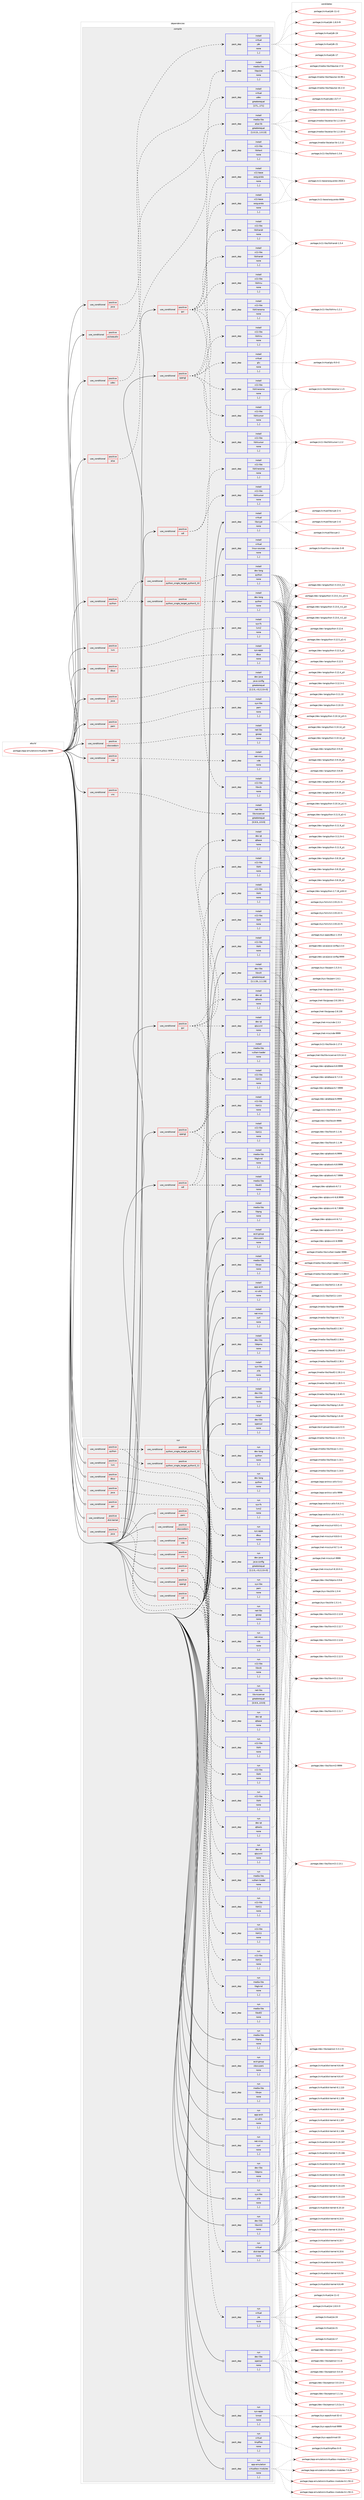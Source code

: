 digraph prolog {

# *************
# Graph options
# *************

newrank=true;
concentrate=true;
compound=true;
graph [rankdir=LR,fontname=Helvetica,fontsize=10,ranksep=1.5];#, ranksep=2.5, nodesep=0.2];
edge  [arrowhead=vee];
node  [fontname=Helvetica,fontsize=10];

# **********
# The ebuild
# **********

subgraph cluster_leftcol {
color=gray;
label=<<i>ebuild</i>>;
id [label="portage://app-emulation/virtualbox-9999", color=red, width=4, href="../app-emulation/virtualbox-9999.svg"];
}

# ****************
# The dependencies
# ****************

subgraph cluster_midcol {
color=gray;
label=<<i>dependencies</i>>;
subgraph cluster_compile {
fillcolor="#eeeeee";
style=filled;
label=<<i>compile</i>>;
subgraph cond139050 {
dependency525857 [label=<<TABLE BORDER="0" CELLBORDER="1" CELLSPACING="0" CELLPADDING="4"><TR><TD ROWSPAN="3" CELLPADDING="10">use_conditional</TD></TR><TR><TD>positive</TD></TR><TR><TD>alsa</TD></TR></TABLE>>, shape=none, color=red];
subgraph pack382865 {
dependency525858 [label=<<TABLE BORDER="0" CELLBORDER="1" CELLSPACING="0" CELLPADDING="4" WIDTH="220"><TR><TD ROWSPAN="6" CELLPADDING="30">pack_dep</TD></TR><TR><TD WIDTH="110">install</TD></TR><TR><TD>media-libs</TD></TR><TR><TD>alsa-lib</TD></TR><TR><TD>greaterequal</TD></TR><TR><TD>[1.0.13,,,1.0.13]</TD></TR></TABLE>>, shape=none, color=blue];
}
dependency525857:e -> dependency525858:w [weight=20,style="dashed",arrowhead="vee"];
}
id:e -> dependency525857:w [weight=20,style="solid",arrowhead="vee"];
subgraph cond139051 {
dependency525859 [label=<<TABLE BORDER="0" CELLBORDER="1" CELLSPACING="0" CELLPADDING="4"><TR><TD ROWSPAN="3" CELLPADDING="10">use_conditional</TD></TR><TR><TD>positive</TD></TR><TR><TD>dbus</TD></TR></TABLE>>, shape=none, color=red];
subgraph pack382866 {
dependency525860 [label=<<TABLE BORDER="0" CELLBORDER="1" CELLSPACING="0" CELLPADDING="4" WIDTH="220"><TR><TD ROWSPAN="6" CELLPADDING="30">pack_dep</TD></TR><TR><TD WIDTH="110">install</TD></TR><TR><TD>sys-apps</TD></TR><TR><TD>dbus</TD></TR><TR><TD>none</TD></TR><TR><TD>[,,]</TD></TR></TABLE>>, shape=none, color=blue];
}
dependency525859:e -> dependency525860:w [weight=20,style="dashed",arrowhead="vee"];
}
id:e -> dependency525859:w [weight=20,style="solid",arrowhead="vee"];
subgraph cond139052 {
dependency525861 [label=<<TABLE BORDER="0" CELLBORDER="1" CELLSPACING="0" CELLPADDING="4"><TR><TD ROWSPAN="3" CELLPADDING="10">use_conditional</TD></TR><TR><TD>positive</TD></TR><TR><TD>gui</TD></TR></TABLE>>, shape=none, color=red];
subgraph pack382867 {
dependency525862 [label=<<TABLE BORDER="0" CELLBORDER="1" CELLSPACING="0" CELLPADDING="4" WIDTH="220"><TR><TD ROWSPAN="6" CELLPADDING="30">pack_dep</TD></TR><TR><TD WIDTH="110">install</TD></TR><TR><TD>dev-qt</TD></TR><TR><TD>qtbase</TD></TR><TR><TD>none</TD></TR><TR><TD>[,,]</TD></TR></TABLE>>, shape=none, color=blue];
}
dependency525861:e -> dependency525862:w [weight=20,style="dashed",arrowhead="vee"];
subgraph pack382868 {
dependency525863 [label=<<TABLE BORDER="0" CELLBORDER="1" CELLSPACING="0" CELLPADDING="4" WIDTH="220"><TR><TD ROWSPAN="6" CELLPADDING="30">pack_dep</TD></TR><TR><TD WIDTH="110">install</TD></TR><TR><TD>dev-qt</TD></TR><TR><TD>qtscxml</TD></TR><TR><TD>none</TD></TR><TR><TD>[,,]</TD></TR></TABLE>>, shape=none, color=blue];
}
dependency525861:e -> dependency525863:w [weight=20,style="dashed",arrowhead="vee"];
subgraph pack382869 {
dependency525864 [label=<<TABLE BORDER="0" CELLBORDER="1" CELLSPACING="0" CELLPADDING="4" WIDTH="220"><TR><TD ROWSPAN="6" CELLPADDING="30">pack_dep</TD></TR><TR><TD WIDTH="110">install</TD></TR><TR><TD>dev-qt</TD></TR><TR><TD>qttools</TD></TR><TR><TD>none</TD></TR><TR><TD>[,,]</TD></TR></TABLE>>, shape=none, color=blue];
}
dependency525861:e -> dependency525864:w [weight=20,style="dashed",arrowhead="vee"];
subgraph pack382870 {
dependency525865 [label=<<TABLE BORDER="0" CELLBORDER="1" CELLSPACING="0" CELLPADDING="4" WIDTH="220"><TR><TD ROWSPAN="6" CELLPADDING="30">pack_dep</TD></TR><TR><TD WIDTH="110">install</TD></TR><TR><TD>x11-libs</TD></TR><TR><TD>libX11</TD></TR><TR><TD>none</TD></TR><TR><TD>[,,]</TD></TR></TABLE>>, shape=none, color=blue];
}
dependency525861:e -> dependency525865:w [weight=20,style="dashed",arrowhead="vee"];
subgraph pack382871 {
dependency525866 [label=<<TABLE BORDER="0" CELLBORDER="1" CELLSPACING="0" CELLPADDING="4" WIDTH="220"><TR><TD ROWSPAN="6" CELLPADDING="30">pack_dep</TD></TR><TR><TD WIDTH="110">install</TD></TR><TR><TD>x11-libs</TD></TR><TR><TD>libXt</TD></TR><TR><TD>none</TD></TR><TR><TD>[,,]</TD></TR></TABLE>>, shape=none, color=blue];
}
dependency525861:e -> dependency525866:w [weight=20,style="dashed",arrowhead="vee"];
}
id:e -> dependency525861:w [weight=20,style="solid",arrowhead="vee"];
subgraph cond139053 {
dependency525867 [label=<<TABLE BORDER="0" CELLBORDER="1" CELLSPACING="0" CELLPADDING="4"><TR><TD ROWSPAN="3" CELLPADDING="10">use_conditional</TD></TR><TR><TD>positive</TD></TR><TR><TD>gui</TD></TR></TABLE>>, shape=none, color=red];
subgraph pack382872 {
dependency525868 [label=<<TABLE BORDER="0" CELLBORDER="1" CELLSPACING="0" CELLPADDING="4" WIDTH="220"><TR><TD ROWSPAN="6" CELLPADDING="30">pack_dep</TD></TR><TR><TD WIDTH="110">install</TD></TR><TR><TD>x11-base</TD></TR><TR><TD>xorg-proto</TD></TR><TR><TD>none</TD></TR><TR><TD>[,,]</TD></TR></TABLE>>, shape=none, color=blue];
}
dependency525867:e -> dependency525868:w [weight=20,style="dashed",arrowhead="vee"];
subgraph pack382873 {
dependency525869 [label=<<TABLE BORDER="0" CELLBORDER="1" CELLSPACING="0" CELLPADDING="4" WIDTH="220"><TR><TD ROWSPAN="6" CELLPADDING="30">pack_dep</TD></TR><TR><TD WIDTH="110">install</TD></TR><TR><TD>x11-libs</TD></TR><TR><TD>libxcb</TD></TR><TR><TD>none</TD></TR><TR><TD>[,,]</TD></TR></TABLE>>, shape=none, color=blue];
}
dependency525867:e -> dependency525869:w [weight=20,style="dashed",arrowhead="vee"];
subgraph pack382874 {
dependency525870 [label=<<TABLE BORDER="0" CELLBORDER="1" CELLSPACING="0" CELLPADDING="4" WIDTH="220"><TR><TD ROWSPAN="6" CELLPADDING="30">pack_dep</TD></TR><TR><TD WIDTH="110">install</TD></TR><TR><TD>x11-libs</TD></TR><TR><TD>libXcursor</TD></TR><TR><TD>none</TD></TR><TR><TD>[,,]</TD></TR></TABLE>>, shape=none, color=blue];
}
dependency525867:e -> dependency525870:w [weight=20,style="dashed",arrowhead="vee"];
subgraph pack382875 {
dependency525871 [label=<<TABLE BORDER="0" CELLBORDER="1" CELLSPACING="0" CELLPADDING="4" WIDTH="220"><TR><TD ROWSPAN="6" CELLPADDING="30">pack_dep</TD></TR><TR><TD WIDTH="110">install</TD></TR><TR><TD>x11-libs</TD></TR><TR><TD>libXext</TD></TR><TR><TD>none</TD></TR><TR><TD>[,,]</TD></TR></TABLE>>, shape=none, color=blue];
}
dependency525867:e -> dependency525871:w [weight=20,style="dashed",arrowhead="vee"];
subgraph pack382876 {
dependency525872 [label=<<TABLE BORDER="0" CELLBORDER="1" CELLSPACING="0" CELLPADDING="4" WIDTH="220"><TR><TD ROWSPAN="6" CELLPADDING="30">pack_dep</TD></TR><TR><TD WIDTH="110">install</TD></TR><TR><TD>x11-libs</TD></TR><TR><TD>libXinerama</TD></TR><TR><TD>none</TD></TR><TR><TD>[,,]</TD></TR></TABLE>>, shape=none, color=blue];
}
dependency525867:e -> dependency525872:w [weight=20,style="dashed",arrowhead="vee"];
subgraph pack382877 {
dependency525873 [label=<<TABLE BORDER="0" CELLBORDER="1" CELLSPACING="0" CELLPADDING="4" WIDTH="220"><TR><TD ROWSPAN="6" CELLPADDING="30">pack_dep</TD></TR><TR><TD WIDTH="110">install</TD></TR><TR><TD>x11-libs</TD></TR><TR><TD>libXmu</TD></TR><TR><TD>none</TD></TR><TR><TD>[,,]</TD></TR></TABLE>>, shape=none, color=blue];
}
dependency525867:e -> dependency525873:w [weight=20,style="dashed",arrowhead="vee"];
subgraph pack382878 {
dependency525874 [label=<<TABLE BORDER="0" CELLBORDER="1" CELLSPACING="0" CELLPADDING="4" WIDTH="220"><TR><TD ROWSPAN="6" CELLPADDING="30">pack_dep</TD></TR><TR><TD WIDTH="110">install</TD></TR><TR><TD>x11-libs</TD></TR><TR><TD>libXrandr</TD></TR><TR><TD>none</TD></TR><TR><TD>[,,]</TD></TR></TABLE>>, shape=none, color=blue];
}
dependency525867:e -> dependency525874:w [weight=20,style="dashed",arrowhead="vee"];
}
id:e -> dependency525867:w [weight=20,style="solid",arrowhead="vee"];
subgraph cond139054 {
dependency525875 [label=<<TABLE BORDER="0" CELLBORDER="1" CELLSPACING="0" CELLPADDING="4"><TR><TD ROWSPAN="3" CELLPADDING="10">use_conditional</TD></TR><TR><TD>positive</TD></TR><TR><TD>java</TD></TR></TABLE>>, shape=none, color=red];
subgraph pack382879 {
dependency525876 [label=<<TABLE BORDER="0" CELLBORDER="1" CELLSPACING="0" CELLPADDING="4" WIDTH="220"><TR><TD ROWSPAN="6" CELLPADDING="30">pack_dep</TD></TR><TR><TD WIDTH="110">install</TD></TR><TR><TD>dev-java</TD></TR><TR><TD>java-config</TD></TR><TR><TD>greaterequal</TD></TR><TR><TD>[2.2.0,,-r3,2.2.0-r3]</TD></TR></TABLE>>, shape=none, color=blue];
}
dependency525875:e -> dependency525876:w [weight=20,style="dashed",arrowhead="vee"];
}
id:e -> dependency525875:w [weight=20,style="solid",arrowhead="vee"];
subgraph cond139055 {
dependency525877 [label=<<TABLE BORDER="0" CELLBORDER="1" CELLSPACING="0" CELLPADDING="4"><TR><TD ROWSPAN="3" CELLPADDING="10">use_conditional</TD></TR><TR><TD>positive</TD></TR><TR><TD>java</TD></TR></TABLE>>, shape=none, color=red];
subgraph pack382880 {
dependency525878 [label=<<TABLE BORDER="0" CELLBORDER="1" CELLSPACING="0" CELLPADDING="4" WIDTH="220"><TR><TD ROWSPAN="6" CELLPADDING="30">pack_dep</TD></TR><TR><TD WIDTH="110">install</TD></TR><TR><TD>virtual</TD></TR><TR><TD>jdk</TD></TR><TR><TD>none</TD></TR><TR><TD>[,,]</TD></TR></TABLE>>, shape=none, color=blue];
}
dependency525877:e -> dependency525878:w [weight=20,style="dashed",arrowhead="vee"];
}
id:e -> dependency525877:w [weight=20,style="solid",arrowhead="vee"];
subgraph cond139056 {
dependency525879 [label=<<TABLE BORDER="0" CELLBORDER="1" CELLSPACING="0" CELLPADDING="4"><TR><TD ROWSPAN="3" CELLPADDING="10">use_conditional</TD></TR><TR><TD>positive</TD></TR><TR><TD>lvm</TD></TR></TABLE>>, shape=none, color=red];
subgraph pack382881 {
dependency525880 [label=<<TABLE BORDER="0" CELLBORDER="1" CELLSPACING="0" CELLPADDING="4" WIDTH="220"><TR><TD ROWSPAN="6" CELLPADDING="30">pack_dep</TD></TR><TR><TD WIDTH="110">install</TD></TR><TR><TD>sys-fs</TD></TR><TR><TD>lvm2</TD></TR><TR><TD>none</TD></TR><TR><TD>[,,]</TD></TR></TABLE>>, shape=none, color=blue];
}
dependency525879:e -> dependency525880:w [weight=20,style="dashed",arrowhead="vee"];
}
id:e -> dependency525879:w [weight=20,style="solid",arrowhead="vee"];
subgraph cond139057 {
dependency525881 [label=<<TABLE BORDER="0" CELLBORDER="1" CELLSPACING="0" CELLPADDING="4"><TR><TD ROWSPAN="3" CELLPADDING="10">use_conditional</TD></TR><TR><TD>positive</TD></TR><TR><TD>opengl</TD></TR></TABLE>>, shape=none, color=red];
subgraph pack382882 {
dependency525882 [label=<<TABLE BORDER="0" CELLBORDER="1" CELLSPACING="0" CELLPADDING="4" WIDTH="220"><TR><TD ROWSPAN="6" CELLPADDING="30">pack_dep</TD></TR><TR><TD WIDTH="110">install</TD></TR><TR><TD>media-libs</TD></TR><TR><TD>libglvnd</TD></TR><TR><TD>none</TD></TR><TR><TD>[,,]</TD></TR></TABLE>>, shape=none, color=blue];
}
dependency525881:e -> dependency525882:w [weight=20,style="dashed",arrowhead="vee"];
subgraph pack382883 {
dependency525883 [label=<<TABLE BORDER="0" CELLBORDER="1" CELLSPACING="0" CELLPADDING="4" WIDTH="220"><TR><TD ROWSPAN="6" CELLPADDING="30">pack_dep</TD></TR><TR><TD WIDTH="110">install</TD></TR><TR><TD>media-libs</TD></TR><TR><TD>vulkan-loader</TD></TR><TR><TD>none</TD></TR><TR><TD>[,,]</TD></TR></TABLE>>, shape=none, color=blue];
}
dependency525881:e -> dependency525883:w [weight=20,style="dashed",arrowhead="vee"];
subgraph pack382884 {
dependency525884 [label=<<TABLE BORDER="0" CELLBORDER="1" CELLSPACING="0" CELLPADDING="4" WIDTH="220"><TR><TD ROWSPAN="6" CELLPADDING="30">pack_dep</TD></TR><TR><TD WIDTH="110">install</TD></TR><TR><TD>x11-libs</TD></TR><TR><TD>libX11</TD></TR><TR><TD>none</TD></TR><TR><TD>[,,]</TD></TR></TABLE>>, shape=none, color=blue];
}
dependency525881:e -> dependency525884:w [weight=20,style="dashed",arrowhead="vee"];
subgraph pack382885 {
dependency525885 [label=<<TABLE BORDER="0" CELLBORDER="1" CELLSPACING="0" CELLPADDING="4" WIDTH="220"><TR><TD ROWSPAN="6" CELLPADDING="30">pack_dep</TD></TR><TR><TD WIDTH="110">install</TD></TR><TR><TD>x11-libs</TD></TR><TR><TD>libXt</TD></TR><TR><TD>none</TD></TR><TR><TD>[,,]</TD></TR></TABLE>>, shape=none, color=blue];
}
dependency525881:e -> dependency525885:w [weight=20,style="dashed",arrowhead="vee"];
}
id:e -> dependency525881:w [weight=20,style="solid",arrowhead="vee"];
subgraph cond139058 {
dependency525886 [label=<<TABLE BORDER="0" CELLBORDER="1" CELLSPACING="0" CELLPADDING="4"><TR><TD ROWSPAN="3" CELLPADDING="10">use_conditional</TD></TR><TR><TD>positive</TD></TR><TR><TD>opengl</TD></TR></TABLE>>, shape=none, color=red];
subgraph pack382886 {
dependency525887 [label=<<TABLE BORDER="0" CELLBORDER="1" CELLSPACING="0" CELLPADDING="4" WIDTH="220"><TR><TD ROWSPAN="6" CELLPADDING="30">pack_dep</TD></TR><TR><TD WIDTH="110">install</TD></TR><TR><TD>x11-base</TD></TR><TR><TD>xorg-proto</TD></TR><TR><TD>none</TD></TR><TR><TD>[,,]</TD></TR></TABLE>>, shape=none, color=blue];
}
dependency525886:e -> dependency525887:w [weight=20,style="dashed",arrowhead="vee"];
subgraph pack382887 {
dependency525888 [label=<<TABLE BORDER="0" CELLBORDER="1" CELLSPACING="0" CELLPADDING="4" WIDTH="220"><TR><TD ROWSPAN="6" CELLPADDING="30">pack_dep</TD></TR><TR><TD WIDTH="110">install</TD></TR><TR><TD>x11-libs</TD></TR><TR><TD>libXcursor</TD></TR><TR><TD>none</TD></TR><TR><TD>[,,]</TD></TR></TABLE>>, shape=none, color=blue];
}
dependency525886:e -> dependency525888:w [weight=20,style="dashed",arrowhead="vee"];
subgraph pack382888 {
dependency525889 [label=<<TABLE BORDER="0" CELLBORDER="1" CELLSPACING="0" CELLPADDING="4" WIDTH="220"><TR><TD ROWSPAN="6" CELLPADDING="30">pack_dep</TD></TR><TR><TD WIDTH="110">install</TD></TR><TR><TD>x11-libs</TD></TR><TR><TD>libXinerama</TD></TR><TR><TD>none</TD></TR><TR><TD>[,,]</TD></TR></TABLE>>, shape=none, color=blue];
}
dependency525886:e -> dependency525889:w [weight=20,style="dashed",arrowhead="vee"];
subgraph pack382889 {
dependency525890 [label=<<TABLE BORDER="0" CELLBORDER="1" CELLSPACING="0" CELLPADDING="4" WIDTH="220"><TR><TD ROWSPAN="6" CELLPADDING="30">pack_dep</TD></TR><TR><TD WIDTH="110">install</TD></TR><TR><TD>x11-libs</TD></TR><TR><TD>libXmu</TD></TR><TR><TD>none</TD></TR><TR><TD>[,,]</TD></TR></TABLE>>, shape=none, color=blue];
}
dependency525886:e -> dependency525890:w [weight=20,style="dashed",arrowhead="vee"];
subgraph pack382890 {
dependency525891 [label=<<TABLE BORDER="0" CELLBORDER="1" CELLSPACING="0" CELLPADDING="4" WIDTH="220"><TR><TD ROWSPAN="6" CELLPADDING="30">pack_dep</TD></TR><TR><TD WIDTH="110">install</TD></TR><TR><TD>x11-libs</TD></TR><TR><TD>libXrandr</TD></TR><TR><TD>none</TD></TR><TR><TD>[,,]</TD></TR></TABLE>>, shape=none, color=blue];
}
dependency525886:e -> dependency525891:w [weight=20,style="dashed",arrowhead="vee"];
subgraph pack382891 {
dependency525892 [label=<<TABLE BORDER="0" CELLBORDER="1" CELLSPACING="0" CELLPADDING="4" WIDTH="220"><TR><TD ROWSPAN="6" CELLPADDING="30">pack_dep</TD></TR><TR><TD WIDTH="110">install</TD></TR><TR><TD>virtual</TD></TR><TR><TD>glu</TD></TR><TR><TD>none</TD></TR><TR><TD>[,,]</TD></TR></TABLE>>, shape=none, color=blue];
}
dependency525886:e -> dependency525892:w [weight=20,style="dashed",arrowhead="vee"];
}
id:e -> dependency525886:w [weight=20,style="solid",arrowhead="vee"];
subgraph cond139059 {
dependency525893 [label=<<TABLE BORDER="0" CELLBORDER="1" CELLSPACING="0" CELLPADDING="4"><TR><TD ROWSPAN="3" CELLPADDING="10">use_conditional</TD></TR><TR><TD>positive</TD></TR><TR><TD>pam</TD></TR></TABLE>>, shape=none, color=red];
subgraph pack382892 {
dependency525894 [label=<<TABLE BORDER="0" CELLBORDER="1" CELLSPACING="0" CELLPADDING="4" WIDTH="220"><TR><TD ROWSPAN="6" CELLPADDING="30">pack_dep</TD></TR><TR><TD WIDTH="110">install</TD></TR><TR><TD>sys-libs</TD></TR><TR><TD>pam</TD></TR><TR><TD>none</TD></TR><TR><TD>[,,]</TD></TR></TABLE>>, shape=none, color=blue];
}
dependency525893:e -> dependency525894:w [weight=20,style="dashed",arrowhead="vee"];
}
id:e -> dependency525893:w [weight=20,style="solid",arrowhead="vee"];
subgraph cond139060 {
dependency525895 [label=<<TABLE BORDER="0" CELLBORDER="1" CELLSPACING="0" CELLPADDING="4"><TR><TD ROWSPAN="3" CELLPADDING="10">use_conditional</TD></TR><TR><TD>positive</TD></TR><TR><TD>pulseaudio</TD></TR></TABLE>>, shape=none, color=red];
subgraph pack382893 {
dependency525896 [label=<<TABLE BORDER="0" CELLBORDER="1" CELLSPACING="0" CELLPADDING="4" WIDTH="220"><TR><TD ROWSPAN="6" CELLPADDING="30">pack_dep</TD></TR><TR><TD WIDTH="110">install</TD></TR><TR><TD>media-libs</TD></TR><TR><TD>libpulse</TD></TR><TR><TD>none</TD></TR><TR><TD>[,,]</TD></TR></TABLE>>, shape=none, color=blue];
}
dependency525895:e -> dependency525896:w [weight=20,style="dashed",arrowhead="vee"];
}
id:e -> dependency525895:w [weight=20,style="solid",arrowhead="vee"];
subgraph cond139061 {
dependency525897 [label=<<TABLE BORDER="0" CELLBORDER="1" CELLSPACING="0" CELLPADDING="4"><TR><TD ROWSPAN="3" CELLPADDING="10">use_conditional</TD></TR><TR><TD>positive</TD></TR><TR><TD>python</TD></TR></TABLE>>, shape=none, color=red];
subgraph cond139062 {
dependency525898 [label=<<TABLE BORDER="0" CELLBORDER="1" CELLSPACING="0" CELLPADDING="4"><TR><TD ROWSPAN="3" CELLPADDING="10">use_conditional</TD></TR><TR><TD>positive</TD></TR><TR><TD>python_single_target_python3_10</TD></TR></TABLE>>, shape=none, color=red];
subgraph pack382894 {
dependency525899 [label=<<TABLE BORDER="0" CELLBORDER="1" CELLSPACING="0" CELLPADDING="4" WIDTH="220"><TR><TD ROWSPAN="6" CELLPADDING="30">pack_dep</TD></TR><TR><TD WIDTH="110">install</TD></TR><TR><TD>dev-lang</TD></TR><TR><TD>python</TD></TR><TR><TD>none</TD></TR><TR><TD>[,,]</TD></TR></TABLE>>, shape=none, color=blue];
}
dependency525898:e -> dependency525899:w [weight=20,style="dashed",arrowhead="vee"];
}
dependency525897:e -> dependency525898:w [weight=20,style="dashed",arrowhead="vee"];
subgraph cond139063 {
dependency525900 [label=<<TABLE BORDER="0" CELLBORDER="1" CELLSPACING="0" CELLPADDING="4"><TR><TD ROWSPAN="3" CELLPADDING="10">use_conditional</TD></TR><TR><TD>positive</TD></TR><TR><TD>python_single_target_python3_11</TD></TR></TABLE>>, shape=none, color=red];
subgraph pack382895 {
dependency525901 [label=<<TABLE BORDER="0" CELLBORDER="1" CELLSPACING="0" CELLPADDING="4" WIDTH="220"><TR><TD ROWSPAN="6" CELLPADDING="30">pack_dep</TD></TR><TR><TD WIDTH="110">install</TD></TR><TR><TD>dev-lang</TD></TR><TR><TD>python</TD></TR><TR><TD>none</TD></TR><TR><TD>[,,]</TD></TR></TABLE>>, shape=none, color=blue];
}
dependency525900:e -> dependency525901:w [weight=20,style="dashed",arrowhead="vee"];
}
dependency525897:e -> dependency525900:w [weight=20,style="dashed",arrowhead="vee"];
}
id:e -> dependency525897:w [weight=20,style="solid",arrowhead="vee"];
subgraph cond139064 {
dependency525902 [label=<<TABLE BORDER="0" CELLBORDER="1" CELLSPACING="0" CELLPADDING="4"><TR><TD ROWSPAN="3" CELLPADDING="10">use_conditional</TD></TR><TR><TD>positive</TD></TR><TR><TD>sdl</TD></TR></TABLE>>, shape=none, color=red];
subgraph pack382896 {
dependency525903 [label=<<TABLE BORDER="0" CELLBORDER="1" CELLSPACING="0" CELLPADDING="4" WIDTH="220"><TR><TD ROWSPAN="6" CELLPADDING="30">pack_dep</TD></TR><TR><TD WIDTH="110">install</TD></TR><TR><TD>media-libs</TD></TR><TR><TD>libsdl2</TD></TR><TR><TD>none</TD></TR><TR><TD>[,,]</TD></TR></TABLE>>, shape=none, color=blue];
}
dependency525902:e -> dependency525903:w [weight=20,style="dashed",arrowhead="vee"];
subgraph pack382897 {
dependency525904 [label=<<TABLE BORDER="0" CELLBORDER="1" CELLSPACING="0" CELLPADDING="4" WIDTH="220"><TR><TD ROWSPAN="6" CELLPADDING="30">pack_dep</TD></TR><TR><TD WIDTH="110">install</TD></TR><TR><TD>x11-libs</TD></TR><TR><TD>libX11</TD></TR><TR><TD>none</TD></TR><TR><TD>[,,]</TD></TR></TABLE>>, shape=none, color=blue];
}
dependency525902:e -> dependency525904:w [weight=20,style="dashed",arrowhead="vee"];
subgraph pack382898 {
dependency525905 [label=<<TABLE BORDER="0" CELLBORDER="1" CELLSPACING="0" CELLPADDING="4" WIDTH="220"><TR><TD ROWSPAN="6" CELLPADDING="30">pack_dep</TD></TR><TR><TD WIDTH="110">install</TD></TR><TR><TD>x11-libs</TD></TR><TR><TD>libXt</TD></TR><TR><TD>none</TD></TR><TR><TD>[,,]</TD></TR></TABLE>>, shape=none, color=blue];
}
dependency525902:e -> dependency525905:w [weight=20,style="dashed",arrowhead="vee"];
}
id:e -> dependency525902:w [weight=20,style="solid",arrowhead="vee"];
subgraph cond139065 {
dependency525906 [label=<<TABLE BORDER="0" CELLBORDER="1" CELLSPACING="0" CELLPADDING="4"><TR><TD ROWSPAN="3" CELLPADDING="10">use_conditional</TD></TR><TR><TD>positive</TD></TR><TR><TD>sdl</TD></TR></TABLE>>, shape=none, color=red];
subgraph pack382899 {
dependency525907 [label=<<TABLE BORDER="0" CELLBORDER="1" CELLSPACING="0" CELLPADDING="4" WIDTH="220"><TR><TD ROWSPAN="6" CELLPADDING="30">pack_dep</TD></TR><TR><TD WIDTH="110">install</TD></TR><TR><TD>x11-libs</TD></TR><TR><TD>libXcursor</TD></TR><TR><TD>none</TD></TR><TR><TD>[,,]</TD></TR></TABLE>>, shape=none, color=blue];
}
dependency525906:e -> dependency525907:w [weight=20,style="dashed",arrowhead="vee"];
subgraph pack382900 {
dependency525908 [label=<<TABLE BORDER="0" CELLBORDER="1" CELLSPACING="0" CELLPADDING="4" WIDTH="220"><TR><TD ROWSPAN="6" CELLPADDING="30">pack_dep</TD></TR><TR><TD WIDTH="110">install</TD></TR><TR><TD>x11-libs</TD></TR><TR><TD>libXinerama</TD></TR><TR><TD>none</TD></TR><TR><TD>[,,]</TD></TR></TABLE>>, shape=none, color=blue];
}
dependency525906:e -> dependency525908:w [weight=20,style="dashed",arrowhead="vee"];
}
id:e -> dependency525906:w [weight=20,style="solid",arrowhead="vee"];
subgraph cond139066 {
dependency525909 [label=<<TABLE BORDER="0" CELLBORDER="1" CELLSPACING="0" CELLPADDING="4"><TR><TD ROWSPAN="3" CELLPADDING="10">use_conditional</TD></TR><TR><TD>positive</TD></TR><TR><TD>udev</TD></TR></TABLE>>, shape=none, color=red];
subgraph pack382901 {
dependency525910 [label=<<TABLE BORDER="0" CELLBORDER="1" CELLSPACING="0" CELLPADDING="4" WIDTH="220"><TR><TD ROWSPAN="6" CELLPADDING="30">pack_dep</TD></TR><TR><TD WIDTH="110">install</TD></TR><TR><TD>virtual</TD></TR><TR><TD>udev</TD></TR><TR><TD>greaterequal</TD></TR><TR><TD>[171,,,171]</TD></TR></TABLE>>, shape=none, color=blue];
}
dependency525909:e -> dependency525910:w [weight=20,style="dashed",arrowhead="vee"];
}
id:e -> dependency525909:w [weight=20,style="solid",arrowhead="vee"];
subgraph cond139067 {
dependency525911 [label=<<TABLE BORDER="0" CELLBORDER="1" CELLSPACING="0" CELLPADDING="4"><TR><TD ROWSPAN="3" CELLPADDING="10">use_conditional</TD></TR><TR><TD>positive</TD></TR><TR><TD>vboxwebsrv</TD></TR></TABLE>>, shape=none, color=red];
subgraph pack382902 {
dependency525912 [label=<<TABLE BORDER="0" CELLBORDER="1" CELLSPACING="0" CELLPADDING="4" WIDTH="220"><TR><TD ROWSPAN="6" CELLPADDING="30">pack_dep</TD></TR><TR><TD WIDTH="110">install</TD></TR><TR><TD>net-libs</TD></TR><TR><TD>gsoap</TD></TR><TR><TD>none</TD></TR><TR><TD>[,,]</TD></TR></TABLE>>, shape=none, color=blue];
}
dependency525911:e -> dependency525912:w [weight=20,style="dashed",arrowhead="vee"];
}
id:e -> dependency525911:w [weight=20,style="solid",arrowhead="vee"];
subgraph cond139068 {
dependency525913 [label=<<TABLE BORDER="0" CELLBORDER="1" CELLSPACING="0" CELLPADDING="4"><TR><TD ROWSPAN="3" CELLPADDING="10">use_conditional</TD></TR><TR><TD>positive</TD></TR><TR><TD>vde</TD></TR></TABLE>>, shape=none, color=red];
subgraph pack382903 {
dependency525914 [label=<<TABLE BORDER="0" CELLBORDER="1" CELLSPACING="0" CELLPADDING="4" WIDTH="220"><TR><TD ROWSPAN="6" CELLPADDING="30">pack_dep</TD></TR><TR><TD WIDTH="110">install</TD></TR><TR><TD>net-misc</TD></TR><TR><TD>vde</TD></TR><TR><TD>none</TD></TR><TR><TD>[,,]</TD></TR></TABLE>>, shape=none, color=blue];
}
dependency525913:e -> dependency525914:w [weight=20,style="dashed",arrowhead="vee"];
}
id:e -> dependency525913:w [weight=20,style="solid",arrowhead="vee"];
subgraph cond139069 {
dependency525915 [label=<<TABLE BORDER="0" CELLBORDER="1" CELLSPACING="0" CELLPADDING="4"><TR><TD ROWSPAN="3" CELLPADDING="10">use_conditional</TD></TR><TR><TD>positive</TD></TR><TR><TD>vnc</TD></TR></TABLE>>, shape=none, color=red];
subgraph pack382904 {
dependency525916 [label=<<TABLE BORDER="0" CELLBORDER="1" CELLSPACING="0" CELLPADDING="4" WIDTH="220"><TR><TD ROWSPAN="6" CELLPADDING="30">pack_dep</TD></TR><TR><TD WIDTH="110">install</TD></TR><TR><TD>net-libs</TD></TR><TR><TD>libvncserver</TD></TR><TR><TD>greaterequal</TD></TR><TR><TD>[0.9.9,,,0.9.9]</TD></TR></TABLE>>, shape=none, color=blue];
}
dependency525915:e -> dependency525916:w [weight=20,style="dashed",arrowhead="vee"];
}
id:e -> dependency525915:w [weight=20,style="solid",arrowhead="vee"];
subgraph pack382905 {
dependency525917 [label=<<TABLE BORDER="0" CELLBORDER="1" CELLSPACING="0" CELLPADDING="4" WIDTH="220"><TR><TD ROWSPAN="6" CELLPADDING="30">pack_dep</TD></TR><TR><TD WIDTH="110">install</TD></TR><TR><TD>acct-group</TD></TR><TR><TD>vboxusers</TD></TR><TR><TD>none</TD></TR><TR><TD>[,,]</TD></TR></TABLE>>, shape=none, color=blue];
}
id:e -> dependency525917:w [weight=20,style="solid",arrowhead="vee"];
subgraph pack382906 {
dependency525918 [label=<<TABLE BORDER="0" CELLBORDER="1" CELLSPACING="0" CELLPADDING="4" WIDTH="220"><TR><TD ROWSPAN="6" CELLPADDING="30">pack_dep</TD></TR><TR><TD WIDTH="110">install</TD></TR><TR><TD>app-arch</TD></TR><TR><TD>xz-utils</TD></TR><TR><TD>none</TD></TR><TR><TD>[,,]</TD></TR></TABLE>>, shape=none, color=blue];
}
id:e -> dependency525918:w [weight=20,style="solid",arrowhead="vee"];
subgraph pack382907 {
dependency525919 [label=<<TABLE BORDER="0" CELLBORDER="1" CELLSPACING="0" CELLPADDING="4" WIDTH="220"><TR><TD ROWSPAN="6" CELLPADDING="30">pack_dep</TD></TR><TR><TD WIDTH="110">install</TD></TR><TR><TD>dev-libs</TD></TR><TR><TD>libtpms</TD></TR><TR><TD>none</TD></TR><TR><TD>[,,]</TD></TR></TABLE>>, shape=none, color=blue];
}
id:e -> dependency525919:w [weight=20,style="solid",arrowhead="vee"];
subgraph pack382908 {
dependency525920 [label=<<TABLE BORDER="0" CELLBORDER="1" CELLSPACING="0" CELLPADDING="4" WIDTH="220"><TR><TD ROWSPAN="6" CELLPADDING="30">pack_dep</TD></TR><TR><TD WIDTH="110">install</TD></TR><TR><TD>dev-libs</TD></TR><TR><TD>libxml2</TD></TR><TR><TD>none</TD></TR><TR><TD>[,,]</TD></TR></TABLE>>, shape=none, color=blue];
}
id:e -> dependency525920:w [weight=20,style="solid",arrowhead="vee"];
subgraph pack382909 {
dependency525921 [label=<<TABLE BORDER="0" CELLBORDER="1" CELLSPACING="0" CELLPADDING="4" WIDTH="220"><TR><TD ROWSPAN="6" CELLPADDING="30">pack_dep</TD></TR><TR><TD WIDTH="110">install</TD></TR><TR><TD>dev-libs</TD></TR><TR><TD>libxslt</TD></TR><TR><TD>greaterequal</TD></TR><TR><TD>[1.1.19,,,1.1.19]</TD></TR></TABLE>>, shape=none, color=blue];
}
id:e -> dependency525921:w [weight=20,style="solid",arrowhead="vee"];
subgraph pack382910 {
dependency525922 [label=<<TABLE BORDER="0" CELLBORDER="1" CELLSPACING="0" CELLPADDING="4" WIDTH="220"><TR><TD ROWSPAN="6" CELLPADDING="30">pack_dep</TD></TR><TR><TD WIDTH="110">install</TD></TR><TR><TD>dev-libs</TD></TR><TR><TD>openssl</TD></TR><TR><TD>none</TD></TR><TR><TD>[,,]</TD></TR></TABLE>>, shape=none, color=blue];
}
id:e -> dependency525922:w [weight=20,style="solid",arrowhead="vee"];
subgraph pack382911 {
dependency525923 [label=<<TABLE BORDER="0" CELLBORDER="1" CELLSPACING="0" CELLPADDING="4" WIDTH="220"><TR><TD ROWSPAN="6" CELLPADDING="30">pack_dep</TD></TR><TR><TD WIDTH="110">install</TD></TR><TR><TD>media-libs</TD></TR><TR><TD>libpng</TD></TR><TR><TD>none</TD></TR><TR><TD>[,,]</TD></TR></TABLE>>, shape=none, color=blue];
}
id:e -> dependency525923:w [weight=20,style="solid",arrowhead="vee"];
subgraph pack382912 {
dependency525924 [label=<<TABLE BORDER="0" CELLBORDER="1" CELLSPACING="0" CELLPADDING="4" WIDTH="220"><TR><TD ROWSPAN="6" CELLPADDING="30">pack_dep</TD></TR><TR><TD WIDTH="110">install</TD></TR><TR><TD>media-libs</TD></TR><TR><TD>libvpx</TD></TR><TR><TD>none</TD></TR><TR><TD>[,,]</TD></TR></TABLE>>, shape=none, color=blue];
}
id:e -> dependency525924:w [weight=20,style="solid",arrowhead="vee"];
subgraph pack382913 {
dependency525925 [label=<<TABLE BORDER="0" CELLBORDER="1" CELLSPACING="0" CELLPADDING="4" WIDTH="220"><TR><TD ROWSPAN="6" CELLPADDING="30">pack_dep</TD></TR><TR><TD WIDTH="110">install</TD></TR><TR><TD>net-misc</TD></TR><TR><TD>curl</TD></TR><TR><TD>none</TD></TR><TR><TD>[,,]</TD></TR></TABLE>>, shape=none, color=blue];
}
id:e -> dependency525925:w [weight=20,style="solid",arrowhead="vee"];
subgraph pack382914 {
dependency525926 [label=<<TABLE BORDER="0" CELLBORDER="1" CELLSPACING="0" CELLPADDING="4" WIDTH="220"><TR><TD ROWSPAN="6" CELLPADDING="30">pack_dep</TD></TR><TR><TD WIDTH="110">install</TD></TR><TR><TD>sys-libs</TD></TR><TR><TD>zlib</TD></TR><TR><TD>none</TD></TR><TR><TD>[,,]</TD></TR></TABLE>>, shape=none, color=blue];
}
id:e -> dependency525926:w [weight=20,style="solid",arrowhead="vee"];
subgraph pack382915 {
dependency525927 [label=<<TABLE BORDER="0" CELLBORDER="1" CELLSPACING="0" CELLPADDING="4" WIDTH="220"><TR><TD ROWSPAN="6" CELLPADDING="30">pack_dep</TD></TR><TR><TD WIDTH="110">install</TD></TR><TR><TD>virtual</TD></TR><TR><TD>libcrypt</TD></TR><TR><TD>none</TD></TR><TR><TD>[,,]</TD></TR></TABLE>>, shape=none, color=blue];
}
id:e -> dependency525927:w [weight=20,style="solid",arrowhead="vee"];
subgraph pack382916 {
dependency525928 [label=<<TABLE BORDER="0" CELLBORDER="1" CELLSPACING="0" CELLPADDING="4" WIDTH="220"><TR><TD ROWSPAN="6" CELLPADDING="30">pack_dep</TD></TR><TR><TD WIDTH="110">install</TD></TR><TR><TD>virtual</TD></TR><TR><TD>linux-sources</TD></TR><TR><TD>none</TD></TR><TR><TD>[,,]</TD></TR></TABLE>>, shape=none, color=blue];
}
id:e -> dependency525928:w [weight=20,style="solid",arrowhead="vee"];
subgraph pack382917 {
dependency525929 [label=<<TABLE BORDER="0" CELLBORDER="1" CELLSPACING="0" CELLPADDING="4" WIDTH="220"><TR><TD ROWSPAN="6" CELLPADDING="30">pack_dep</TD></TR><TR><TD WIDTH="110">install</TD></TR><TR><TD>x11-libs</TD></TR><TR><TD>libXt</TD></TR><TR><TD>none</TD></TR><TR><TD>[,,]</TD></TR></TABLE>>, shape=none, color=blue];
}
id:e -> dependency525929:w [weight=20,style="solid",arrowhead="vee"];
}
subgraph cluster_compileandrun {
fillcolor="#eeeeee";
style=filled;
label=<<i>compile and run</i>>;
}
subgraph cluster_run {
fillcolor="#eeeeee";
style=filled;
label=<<i>run</i>>;
subgraph cond139070 {
dependency525930 [label=<<TABLE BORDER="0" CELLBORDER="1" CELLSPACING="0" CELLPADDING="4"><TR><TD ROWSPAN="3" CELLPADDING="10">use_conditional</TD></TR><TR><TD>positive</TD></TR><TR><TD>dbus</TD></TR></TABLE>>, shape=none, color=red];
subgraph pack382918 {
dependency525931 [label=<<TABLE BORDER="0" CELLBORDER="1" CELLSPACING="0" CELLPADDING="4" WIDTH="220"><TR><TD ROWSPAN="6" CELLPADDING="30">pack_dep</TD></TR><TR><TD WIDTH="110">run</TD></TR><TR><TD>sys-apps</TD></TR><TR><TD>dbus</TD></TR><TR><TD>none</TD></TR><TR><TD>[,,]</TD></TR></TABLE>>, shape=none, color=blue];
}
dependency525930:e -> dependency525931:w [weight=20,style="dashed",arrowhead="vee"];
}
id:e -> dependency525930:w [weight=20,style="solid",arrowhead="odot"];
subgraph cond139071 {
dependency525932 [label=<<TABLE BORDER="0" CELLBORDER="1" CELLSPACING="0" CELLPADDING="4"><TR><TD ROWSPAN="3" CELLPADDING="10">use_conditional</TD></TR><TR><TD>positive</TD></TR><TR><TD>dist-kernel</TD></TR></TABLE>>, shape=none, color=red];
subgraph pack382919 {
dependency525933 [label=<<TABLE BORDER="0" CELLBORDER="1" CELLSPACING="0" CELLPADDING="4" WIDTH="220"><TR><TD ROWSPAN="6" CELLPADDING="30">pack_dep</TD></TR><TR><TD WIDTH="110">run</TD></TR><TR><TD>virtual</TD></TR><TR><TD>dist-kernel</TD></TR><TR><TD>none</TD></TR><TR><TD>[,,]</TD></TR></TABLE>>, shape=none, color=blue];
}
dependency525932:e -> dependency525933:w [weight=20,style="dashed",arrowhead="vee"];
}
id:e -> dependency525932:w [weight=20,style="solid",arrowhead="odot"];
subgraph cond139072 {
dependency525934 [label=<<TABLE BORDER="0" CELLBORDER="1" CELLSPACING="0" CELLPADDING="4"><TR><TD ROWSPAN="3" CELLPADDING="10">use_conditional</TD></TR><TR><TD>positive</TD></TR><TR><TD>gui</TD></TR></TABLE>>, shape=none, color=red];
subgraph pack382920 {
dependency525935 [label=<<TABLE BORDER="0" CELLBORDER="1" CELLSPACING="0" CELLPADDING="4" WIDTH="220"><TR><TD ROWSPAN="6" CELLPADDING="30">pack_dep</TD></TR><TR><TD WIDTH="110">run</TD></TR><TR><TD>dev-qt</TD></TR><TR><TD>qtbase</TD></TR><TR><TD>none</TD></TR><TR><TD>[,,]</TD></TR></TABLE>>, shape=none, color=blue];
}
dependency525934:e -> dependency525935:w [weight=20,style="dashed",arrowhead="vee"];
subgraph pack382921 {
dependency525936 [label=<<TABLE BORDER="0" CELLBORDER="1" CELLSPACING="0" CELLPADDING="4" WIDTH="220"><TR><TD ROWSPAN="6" CELLPADDING="30">pack_dep</TD></TR><TR><TD WIDTH="110">run</TD></TR><TR><TD>dev-qt</TD></TR><TR><TD>qtscxml</TD></TR><TR><TD>none</TD></TR><TR><TD>[,,]</TD></TR></TABLE>>, shape=none, color=blue];
}
dependency525934:e -> dependency525936:w [weight=20,style="dashed",arrowhead="vee"];
subgraph pack382922 {
dependency525937 [label=<<TABLE BORDER="0" CELLBORDER="1" CELLSPACING="0" CELLPADDING="4" WIDTH="220"><TR><TD ROWSPAN="6" CELLPADDING="30">pack_dep</TD></TR><TR><TD WIDTH="110">run</TD></TR><TR><TD>dev-qt</TD></TR><TR><TD>qttools</TD></TR><TR><TD>none</TD></TR><TR><TD>[,,]</TD></TR></TABLE>>, shape=none, color=blue];
}
dependency525934:e -> dependency525937:w [weight=20,style="dashed",arrowhead="vee"];
subgraph pack382923 {
dependency525938 [label=<<TABLE BORDER="0" CELLBORDER="1" CELLSPACING="0" CELLPADDING="4" WIDTH="220"><TR><TD ROWSPAN="6" CELLPADDING="30">pack_dep</TD></TR><TR><TD WIDTH="110">run</TD></TR><TR><TD>x11-libs</TD></TR><TR><TD>libX11</TD></TR><TR><TD>none</TD></TR><TR><TD>[,,]</TD></TR></TABLE>>, shape=none, color=blue];
}
dependency525934:e -> dependency525938:w [weight=20,style="dashed",arrowhead="vee"];
subgraph pack382924 {
dependency525939 [label=<<TABLE BORDER="0" CELLBORDER="1" CELLSPACING="0" CELLPADDING="4" WIDTH="220"><TR><TD ROWSPAN="6" CELLPADDING="30">pack_dep</TD></TR><TR><TD WIDTH="110">run</TD></TR><TR><TD>x11-libs</TD></TR><TR><TD>libXt</TD></TR><TR><TD>none</TD></TR><TR><TD>[,,]</TD></TR></TABLE>>, shape=none, color=blue];
}
dependency525934:e -> dependency525939:w [weight=20,style="dashed",arrowhead="vee"];
}
id:e -> dependency525934:w [weight=20,style="solid",arrowhead="odot"];
subgraph cond139073 {
dependency525940 [label=<<TABLE BORDER="0" CELLBORDER="1" CELLSPACING="0" CELLPADDING="4"><TR><TD ROWSPAN="3" CELLPADDING="10">use_conditional</TD></TR><TR><TD>positive</TD></TR><TR><TD>gui</TD></TR></TABLE>>, shape=none, color=red];
subgraph pack382925 {
dependency525941 [label=<<TABLE BORDER="0" CELLBORDER="1" CELLSPACING="0" CELLPADDING="4" WIDTH="220"><TR><TD ROWSPAN="6" CELLPADDING="30">pack_dep</TD></TR><TR><TD WIDTH="110">run</TD></TR><TR><TD>x11-libs</TD></TR><TR><TD>libxcb</TD></TR><TR><TD>none</TD></TR><TR><TD>[,,]</TD></TR></TABLE>>, shape=none, color=blue];
}
dependency525940:e -> dependency525941:w [weight=20,style="dashed",arrowhead="vee"];
}
id:e -> dependency525940:w [weight=20,style="solid",arrowhead="odot"];
subgraph cond139074 {
dependency525942 [label=<<TABLE BORDER="0" CELLBORDER="1" CELLSPACING="0" CELLPADDING="4"><TR><TD ROWSPAN="3" CELLPADDING="10">use_conditional</TD></TR><TR><TD>positive</TD></TR><TR><TD>java</TD></TR></TABLE>>, shape=none, color=red];
subgraph pack382926 {
dependency525943 [label=<<TABLE BORDER="0" CELLBORDER="1" CELLSPACING="0" CELLPADDING="4" WIDTH="220"><TR><TD ROWSPAN="6" CELLPADDING="30">pack_dep</TD></TR><TR><TD WIDTH="110">run</TD></TR><TR><TD>dev-java</TD></TR><TR><TD>java-config</TD></TR><TR><TD>greaterequal</TD></TR><TR><TD>[2.2.0,,-r3,2.2.0-r3]</TD></TR></TABLE>>, shape=none, color=blue];
}
dependency525942:e -> dependency525943:w [weight=20,style="dashed",arrowhead="vee"];
}
id:e -> dependency525942:w [weight=20,style="solid",arrowhead="odot"];
subgraph cond139075 {
dependency525944 [label=<<TABLE BORDER="0" CELLBORDER="1" CELLSPACING="0" CELLPADDING="4"><TR><TD ROWSPAN="3" CELLPADDING="10">use_conditional</TD></TR><TR><TD>positive</TD></TR><TR><TD>java</TD></TR></TABLE>>, shape=none, color=red];
subgraph pack382927 {
dependency525945 [label=<<TABLE BORDER="0" CELLBORDER="1" CELLSPACING="0" CELLPADDING="4" WIDTH="220"><TR><TD ROWSPAN="6" CELLPADDING="30">pack_dep</TD></TR><TR><TD WIDTH="110">run</TD></TR><TR><TD>virtual</TD></TR><TR><TD>jre</TD></TR><TR><TD>none</TD></TR><TR><TD>[,,]</TD></TR></TABLE>>, shape=none, color=blue];
}
dependency525944:e -> dependency525945:w [weight=20,style="dashed",arrowhead="vee"];
}
id:e -> dependency525944:w [weight=20,style="solid",arrowhead="odot"];
subgraph cond139076 {
dependency525946 [label=<<TABLE BORDER="0" CELLBORDER="1" CELLSPACING="0" CELLPADDING="4"><TR><TD ROWSPAN="3" CELLPADDING="10">use_conditional</TD></TR><TR><TD>positive</TD></TR><TR><TD>lvm</TD></TR></TABLE>>, shape=none, color=red];
subgraph pack382928 {
dependency525947 [label=<<TABLE BORDER="0" CELLBORDER="1" CELLSPACING="0" CELLPADDING="4" WIDTH="220"><TR><TD ROWSPAN="6" CELLPADDING="30">pack_dep</TD></TR><TR><TD WIDTH="110">run</TD></TR><TR><TD>sys-fs</TD></TR><TR><TD>lvm2</TD></TR><TR><TD>none</TD></TR><TR><TD>[,,]</TD></TR></TABLE>>, shape=none, color=blue];
}
dependency525946:e -> dependency525947:w [weight=20,style="dashed",arrowhead="vee"];
}
id:e -> dependency525946:w [weight=20,style="solid",arrowhead="odot"];
subgraph cond139077 {
dependency525948 [label=<<TABLE BORDER="0" CELLBORDER="1" CELLSPACING="0" CELLPADDING="4"><TR><TD ROWSPAN="3" CELLPADDING="10">use_conditional</TD></TR><TR><TD>positive</TD></TR><TR><TD>opengl</TD></TR></TABLE>>, shape=none, color=red];
subgraph pack382929 {
dependency525949 [label=<<TABLE BORDER="0" CELLBORDER="1" CELLSPACING="0" CELLPADDING="4" WIDTH="220"><TR><TD ROWSPAN="6" CELLPADDING="30">pack_dep</TD></TR><TR><TD WIDTH="110">run</TD></TR><TR><TD>media-libs</TD></TR><TR><TD>libglvnd</TD></TR><TR><TD>none</TD></TR><TR><TD>[,,]</TD></TR></TABLE>>, shape=none, color=blue];
}
dependency525948:e -> dependency525949:w [weight=20,style="dashed",arrowhead="vee"];
subgraph pack382930 {
dependency525950 [label=<<TABLE BORDER="0" CELLBORDER="1" CELLSPACING="0" CELLPADDING="4" WIDTH="220"><TR><TD ROWSPAN="6" CELLPADDING="30">pack_dep</TD></TR><TR><TD WIDTH="110">run</TD></TR><TR><TD>media-libs</TD></TR><TR><TD>vulkan-loader</TD></TR><TR><TD>none</TD></TR><TR><TD>[,,]</TD></TR></TABLE>>, shape=none, color=blue];
}
dependency525948:e -> dependency525950:w [weight=20,style="dashed",arrowhead="vee"];
subgraph pack382931 {
dependency525951 [label=<<TABLE BORDER="0" CELLBORDER="1" CELLSPACING="0" CELLPADDING="4" WIDTH="220"><TR><TD ROWSPAN="6" CELLPADDING="30">pack_dep</TD></TR><TR><TD WIDTH="110">run</TD></TR><TR><TD>x11-libs</TD></TR><TR><TD>libX11</TD></TR><TR><TD>none</TD></TR><TR><TD>[,,]</TD></TR></TABLE>>, shape=none, color=blue];
}
dependency525948:e -> dependency525951:w [weight=20,style="dashed",arrowhead="vee"];
subgraph pack382932 {
dependency525952 [label=<<TABLE BORDER="0" CELLBORDER="1" CELLSPACING="0" CELLPADDING="4" WIDTH="220"><TR><TD ROWSPAN="6" CELLPADDING="30">pack_dep</TD></TR><TR><TD WIDTH="110">run</TD></TR><TR><TD>x11-libs</TD></TR><TR><TD>libXt</TD></TR><TR><TD>none</TD></TR><TR><TD>[,,]</TD></TR></TABLE>>, shape=none, color=blue];
}
dependency525948:e -> dependency525952:w [weight=20,style="dashed",arrowhead="vee"];
}
id:e -> dependency525948:w [weight=20,style="solid",arrowhead="odot"];
subgraph cond139078 {
dependency525953 [label=<<TABLE BORDER="0" CELLBORDER="1" CELLSPACING="0" CELLPADDING="4"><TR><TD ROWSPAN="3" CELLPADDING="10">use_conditional</TD></TR><TR><TD>positive</TD></TR><TR><TD>pam</TD></TR></TABLE>>, shape=none, color=red];
subgraph pack382933 {
dependency525954 [label=<<TABLE BORDER="0" CELLBORDER="1" CELLSPACING="0" CELLPADDING="4" WIDTH="220"><TR><TD ROWSPAN="6" CELLPADDING="30">pack_dep</TD></TR><TR><TD WIDTH="110">run</TD></TR><TR><TD>sys-libs</TD></TR><TR><TD>pam</TD></TR><TR><TD>none</TD></TR><TR><TD>[,,]</TD></TR></TABLE>>, shape=none, color=blue];
}
dependency525953:e -> dependency525954:w [weight=20,style="dashed",arrowhead="vee"];
}
id:e -> dependency525953:w [weight=20,style="solid",arrowhead="odot"];
subgraph cond139079 {
dependency525955 [label=<<TABLE BORDER="0" CELLBORDER="1" CELLSPACING="0" CELLPADDING="4"><TR><TD ROWSPAN="3" CELLPADDING="10">use_conditional</TD></TR><TR><TD>positive</TD></TR><TR><TD>python</TD></TR></TABLE>>, shape=none, color=red];
subgraph cond139080 {
dependency525956 [label=<<TABLE BORDER="0" CELLBORDER="1" CELLSPACING="0" CELLPADDING="4"><TR><TD ROWSPAN="3" CELLPADDING="10">use_conditional</TD></TR><TR><TD>positive</TD></TR><TR><TD>python_single_target_python3_10</TD></TR></TABLE>>, shape=none, color=red];
subgraph pack382934 {
dependency525957 [label=<<TABLE BORDER="0" CELLBORDER="1" CELLSPACING="0" CELLPADDING="4" WIDTH="220"><TR><TD ROWSPAN="6" CELLPADDING="30">pack_dep</TD></TR><TR><TD WIDTH="110">run</TD></TR><TR><TD>dev-lang</TD></TR><TR><TD>python</TD></TR><TR><TD>none</TD></TR><TR><TD>[,,]</TD></TR></TABLE>>, shape=none, color=blue];
}
dependency525956:e -> dependency525957:w [weight=20,style="dashed",arrowhead="vee"];
}
dependency525955:e -> dependency525956:w [weight=20,style="dashed",arrowhead="vee"];
subgraph cond139081 {
dependency525958 [label=<<TABLE BORDER="0" CELLBORDER="1" CELLSPACING="0" CELLPADDING="4"><TR><TD ROWSPAN="3" CELLPADDING="10">use_conditional</TD></TR><TR><TD>positive</TD></TR><TR><TD>python_single_target_python3_11</TD></TR></TABLE>>, shape=none, color=red];
subgraph pack382935 {
dependency525959 [label=<<TABLE BORDER="0" CELLBORDER="1" CELLSPACING="0" CELLPADDING="4" WIDTH="220"><TR><TD ROWSPAN="6" CELLPADDING="30">pack_dep</TD></TR><TR><TD WIDTH="110">run</TD></TR><TR><TD>dev-lang</TD></TR><TR><TD>python</TD></TR><TR><TD>none</TD></TR><TR><TD>[,,]</TD></TR></TABLE>>, shape=none, color=blue];
}
dependency525958:e -> dependency525959:w [weight=20,style="dashed",arrowhead="vee"];
}
dependency525955:e -> dependency525958:w [weight=20,style="dashed",arrowhead="vee"];
}
id:e -> dependency525955:w [weight=20,style="solid",arrowhead="odot"];
subgraph cond139082 {
dependency525960 [label=<<TABLE BORDER="0" CELLBORDER="1" CELLSPACING="0" CELLPADDING="4"><TR><TD ROWSPAN="3" CELLPADDING="10">use_conditional</TD></TR><TR><TD>positive</TD></TR><TR><TD>sdl</TD></TR></TABLE>>, shape=none, color=red];
subgraph pack382936 {
dependency525961 [label=<<TABLE BORDER="0" CELLBORDER="1" CELLSPACING="0" CELLPADDING="4" WIDTH="220"><TR><TD ROWSPAN="6" CELLPADDING="30">pack_dep</TD></TR><TR><TD WIDTH="110">run</TD></TR><TR><TD>media-libs</TD></TR><TR><TD>libsdl2</TD></TR><TR><TD>none</TD></TR><TR><TD>[,,]</TD></TR></TABLE>>, shape=none, color=blue];
}
dependency525960:e -> dependency525961:w [weight=20,style="dashed",arrowhead="vee"];
subgraph pack382937 {
dependency525962 [label=<<TABLE BORDER="0" CELLBORDER="1" CELLSPACING="0" CELLPADDING="4" WIDTH="220"><TR><TD ROWSPAN="6" CELLPADDING="30">pack_dep</TD></TR><TR><TD WIDTH="110">run</TD></TR><TR><TD>x11-libs</TD></TR><TR><TD>libX11</TD></TR><TR><TD>none</TD></TR><TR><TD>[,,]</TD></TR></TABLE>>, shape=none, color=blue];
}
dependency525960:e -> dependency525962:w [weight=20,style="dashed",arrowhead="vee"];
subgraph pack382938 {
dependency525963 [label=<<TABLE BORDER="0" CELLBORDER="1" CELLSPACING="0" CELLPADDING="4" WIDTH="220"><TR><TD ROWSPAN="6" CELLPADDING="30">pack_dep</TD></TR><TR><TD WIDTH="110">run</TD></TR><TR><TD>x11-libs</TD></TR><TR><TD>libXt</TD></TR><TR><TD>none</TD></TR><TR><TD>[,,]</TD></TR></TABLE>>, shape=none, color=blue];
}
dependency525960:e -> dependency525963:w [weight=20,style="dashed",arrowhead="vee"];
}
id:e -> dependency525960:w [weight=20,style="solid",arrowhead="odot"];
subgraph cond139083 {
dependency525964 [label=<<TABLE BORDER="0" CELLBORDER="1" CELLSPACING="0" CELLPADDING="4"><TR><TD ROWSPAN="3" CELLPADDING="10">use_conditional</TD></TR><TR><TD>positive</TD></TR><TR><TD>vboxwebsrv</TD></TR></TABLE>>, shape=none, color=red];
subgraph pack382939 {
dependency525965 [label=<<TABLE BORDER="0" CELLBORDER="1" CELLSPACING="0" CELLPADDING="4" WIDTH="220"><TR><TD ROWSPAN="6" CELLPADDING="30">pack_dep</TD></TR><TR><TD WIDTH="110">run</TD></TR><TR><TD>net-libs</TD></TR><TR><TD>gsoap</TD></TR><TR><TD>none</TD></TR><TR><TD>[,,]</TD></TR></TABLE>>, shape=none, color=blue];
}
dependency525964:e -> dependency525965:w [weight=20,style="dashed",arrowhead="vee"];
}
id:e -> dependency525964:w [weight=20,style="solid",arrowhead="odot"];
subgraph cond139084 {
dependency525966 [label=<<TABLE BORDER="0" CELLBORDER="1" CELLSPACING="0" CELLPADDING="4"><TR><TD ROWSPAN="3" CELLPADDING="10">use_conditional</TD></TR><TR><TD>positive</TD></TR><TR><TD>vde</TD></TR></TABLE>>, shape=none, color=red];
subgraph pack382940 {
dependency525967 [label=<<TABLE BORDER="0" CELLBORDER="1" CELLSPACING="0" CELLPADDING="4" WIDTH="220"><TR><TD ROWSPAN="6" CELLPADDING="30">pack_dep</TD></TR><TR><TD WIDTH="110">run</TD></TR><TR><TD>net-misc</TD></TR><TR><TD>vde</TD></TR><TR><TD>none</TD></TR><TR><TD>[,,]</TD></TR></TABLE>>, shape=none, color=blue];
}
dependency525966:e -> dependency525967:w [weight=20,style="dashed",arrowhead="vee"];
}
id:e -> dependency525966:w [weight=20,style="solid",arrowhead="odot"];
subgraph cond139085 {
dependency525968 [label=<<TABLE BORDER="0" CELLBORDER="1" CELLSPACING="0" CELLPADDING="4"><TR><TD ROWSPAN="3" CELLPADDING="10">use_conditional</TD></TR><TR><TD>positive</TD></TR><TR><TD>vnc</TD></TR></TABLE>>, shape=none, color=red];
subgraph pack382941 {
dependency525969 [label=<<TABLE BORDER="0" CELLBORDER="1" CELLSPACING="0" CELLPADDING="4" WIDTH="220"><TR><TD ROWSPAN="6" CELLPADDING="30">pack_dep</TD></TR><TR><TD WIDTH="110">run</TD></TR><TR><TD>net-libs</TD></TR><TR><TD>libvncserver</TD></TR><TR><TD>greaterequal</TD></TR><TR><TD>[0.9.9,,,0.9.9]</TD></TR></TABLE>>, shape=none, color=blue];
}
dependency525968:e -> dependency525969:w [weight=20,style="dashed",arrowhead="vee"];
}
id:e -> dependency525968:w [weight=20,style="solid",arrowhead="odot"];
subgraph pack382942 {
dependency525970 [label=<<TABLE BORDER="0" CELLBORDER="1" CELLSPACING="0" CELLPADDING="4" WIDTH="220"><TR><TD ROWSPAN="6" CELLPADDING="30">pack_dep</TD></TR><TR><TD WIDTH="110">run</TD></TR><TR><TD>acct-group</TD></TR><TR><TD>vboxusers</TD></TR><TR><TD>none</TD></TR><TR><TD>[,,]</TD></TR></TABLE>>, shape=none, color=blue];
}
id:e -> dependency525970:w [weight=20,style="solid",arrowhead="odot"];
subgraph pack382943 {
dependency525971 [label=<<TABLE BORDER="0" CELLBORDER="1" CELLSPACING="0" CELLPADDING="4" WIDTH="220"><TR><TD ROWSPAN="6" CELLPADDING="30">pack_dep</TD></TR><TR><TD WIDTH="110">run</TD></TR><TR><TD>app-arch</TD></TR><TR><TD>xz-utils</TD></TR><TR><TD>none</TD></TR><TR><TD>[,,]</TD></TR></TABLE>>, shape=none, color=blue];
}
id:e -> dependency525971:w [weight=20,style="solid",arrowhead="odot"];
subgraph pack382944 {
dependency525972 [label=<<TABLE BORDER="0" CELLBORDER="1" CELLSPACING="0" CELLPADDING="4" WIDTH="220"><TR><TD ROWSPAN="6" CELLPADDING="30">pack_dep</TD></TR><TR><TD WIDTH="110">run</TD></TR><TR><TD>dev-libs</TD></TR><TR><TD>libtpms</TD></TR><TR><TD>none</TD></TR><TR><TD>[,,]</TD></TR></TABLE>>, shape=none, color=blue];
}
id:e -> dependency525972:w [weight=20,style="solid",arrowhead="odot"];
subgraph pack382945 {
dependency525973 [label=<<TABLE BORDER="0" CELLBORDER="1" CELLSPACING="0" CELLPADDING="4" WIDTH="220"><TR><TD ROWSPAN="6" CELLPADDING="30">pack_dep</TD></TR><TR><TD WIDTH="110">run</TD></TR><TR><TD>dev-libs</TD></TR><TR><TD>libxml2</TD></TR><TR><TD>none</TD></TR><TR><TD>[,,]</TD></TR></TABLE>>, shape=none, color=blue];
}
id:e -> dependency525973:w [weight=20,style="solid",arrowhead="odot"];
subgraph pack382946 {
dependency525974 [label=<<TABLE BORDER="0" CELLBORDER="1" CELLSPACING="0" CELLPADDING="4" WIDTH="220"><TR><TD ROWSPAN="6" CELLPADDING="30">pack_dep</TD></TR><TR><TD WIDTH="110">run</TD></TR><TR><TD>dev-libs</TD></TR><TR><TD>openssl</TD></TR><TR><TD>none</TD></TR><TR><TD>[,,]</TD></TR></TABLE>>, shape=none, color=blue];
}
id:e -> dependency525974:w [weight=20,style="solid",arrowhead="odot"];
subgraph pack382947 {
dependency525975 [label=<<TABLE BORDER="0" CELLBORDER="1" CELLSPACING="0" CELLPADDING="4" WIDTH="220"><TR><TD ROWSPAN="6" CELLPADDING="30">pack_dep</TD></TR><TR><TD WIDTH="110">run</TD></TR><TR><TD>media-libs</TD></TR><TR><TD>libpng</TD></TR><TR><TD>none</TD></TR><TR><TD>[,,]</TD></TR></TABLE>>, shape=none, color=blue];
}
id:e -> dependency525975:w [weight=20,style="solid",arrowhead="odot"];
subgraph pack382948 {
dependency525976 [label=<<TABLE BORDER="0" CELLBORDER="1" CELLSPACING="0" CELLPADDING="4" WIDTH="220"><TR><TD ROWSPAN="6" CELLPADDING="30">pack_dep</TD></TR><TR><TD WIDTH="110">run</TD></TR><TR><TD>media-libs</TD></TR><TR><TD>libvpx</TD></TR><TR><TD>none</TD></TR><TR><TD>[,,]</TD></TR></TABLE>>, shape=none, color=blue];
}
id:e -> dependency525976:w [weight=20,style="solid",arrowhead="odot"];
subgraph pack382949 {
dependency525977 [label=<<TABLE BORDER="0" CELLBORDER="1" CELLSPACING="0" CELLPADDING="4" WIDTH="220"><TR><TD ROWSPAN="6" CELLPADDING="30">pack_dep</TD></TR><TR><TD WIDTH="110">run</TD></TR><TR><TD>net-misc</TD></TR><TR><TD>curl</TD></TR><TR><TD>none</TD></TR><TR><TD>[,,]</TD></TR></TABLE>>, shape=none, color=blue];
}
id:e -> dependency525977:w [weight=20,style="solid",arrowhead="odot"];
subgraph pack382950 {
dependency525978 [label=<<TABLE BORDER="0" CELLBORDER="1" CELLSPACING="0" CELLPADDING="4" WIDTH="220"><TR><TD ROWSPAN="6" CELLPADDING="30">pack_dep</TD></TR><TR><TD WIDTH="110">run</TD></TR><TR><TD>sys-apps</TD></TR><TR><TD>kmod</TD></TR><TR><TD>none</TD></TR><TR><TD>[,,]</TD></TR></TABLE>>, shape=none, color=blue];
}
id:e -> dependency525978:w [weight=20,style="solid",arrowhead="odot"];
subgraph pack382951 {
dependency525979 [label=<<TABLE BORDER="0" CELLBORDER="1" CELLSPACING="0" CELLPADDING="4" WIDTH="220"><TR><TD ROWSPAN="6" CELLPADDING="30">pack_dep</TD></TR><TR><TD WIDTH="110">run</TD></TR><TR><TD>sys-libs</TD></TR><TR><TD>zlib</TD></TR><TR><TD>none</TD></TR><TR><TD>[,,]</TD></TR></TABLE>>, shape=none, color=blue];
}
id:e -> dependency525979:w [weight=20,style="solid",arrowhead="odot"];
subgraph pack382952 {
dependency525980 [label=<<TABLE BORDER="0" CELLBORDER="1" CELLSPACING="0" CELLPADDING="4" WIDTH="220"><TR><TD ROWSPAN="6" CELLPADDING="30">pack_dep</TD></TR><TR><TD WIDTH="110">run</TD></TR><TR><TD>virtual</TD></TR><TR><TD>tmpfiles</TD></TR><TR><TD>none</TD></TR><TR><TD>[,,]</TD></TR></TABLE>>, shape=none, color=blue];
}
id:e -> dependency525980:w [weight=20,style="solid",arrowhead="odot"];
subgraph pack382953 {
dependency525981 [label=<<TABLE BORDER="0" CELLBORDER="1" CELLSPACING="0" CELLPADDING="4" WIDTH="220"><TR><TD ROWSPAN="6" CELLPADDING="30">pack_dep</TD></TR><TR><TD WIDTH="110">run</TD></TR><TR><TD>app-emulation</TD></TR><TR><TD>virtualbox-modules</TD></TR><TR><TD>none</TD></TR><TR><TD>[,,]</TD></TR></TABLE>>, shape=none, color=blue];
}
id:e -> dependency525981:w [weight=20,style="solid",arrowhead="odot"];
}
}

# **************
# The candidates
# **************

subgraph cluster_choices {
rank=same;
color=gray;
label=<<i>candidates</i>>;

subgraph choice382865 {
color=black;
nodesep=1;
choice109101100105974510810598115479710811597451081059845494650464950 [label="portage://media-libs/alsa-lib-1.2.12", color=red, width=4,href="../media-libs/alsa-lib-1.2.12.svg"];
choice109101100105974510810598115479710811597451081059845494650464949 [label="portage://media-libs/alsa-lib-1.2.11", color=red, width=4,href="../media-libs/alsa-lib-1.2.11.svg"];
choice1091011001059745108105981154797108115974510810598454946504649484511451 [label="portage://media-libs/alsa-lib-1.2.10-r3", color=red, width=4,href="../media-libs/alsa-lib-1.2.10-r3.svg"];
choice1091011001059745108105981154797108115974510810598454946504649484511450 [label="portage://media-libs/alsa-lib-1.2.10-r2", color=red, width=4,href="../media-libs/alsa-lib-1.2.10-r2.svg"];
dependency525858:e -> choice109101100105974510810598115479710811597451081059845494650464950:w [style=dotted,weight="100"];
dependency525858:e -> choice109101100105974510810598115479710811597451081059845494650464949:w [style=dotted,weight="100"];
dependency525858:e -> choice1091011001059745108105981154797108115974510810598454946504649484511451:w [style=dotted,weight="100"];
dependency525858:e -> choice1091011001059745108105981154797108115974510810598454946504649484511450:w [style=dotted,weight="100"];
}
subgraph choice382866 {
color=black;
nodesep=1;
choice1151211154597112112115471009811711545494649534656 [label="portage://sys-apps/dbus-1.15.8", color=red, width=4,href="../sys-apps/dbus-1.15.8.svg"];
dependency525860:e -> choice1151211154597112112115471009811711545494649534656:w [style=dotted,weight="100"];
}
subgraph choice382867 {
color=black;
nodesep=1;
choice1001011184511311647113116989711510145544657575757 [label="portage://dev-qt/qtbase-6.9999", color=red, width=4,href="../dev-qt/qtbase-6.9999.svg"];
choice10010111845113116471131169897115101455446564657575757 [label="portage://dev-qt/qtbase-6.8.9999", color=red, width=4,href="../dev-qt/qtbase-6.8.9999.svg"];
choice10010111845113116471131169897115101455446554657575757 [label="portage://dev-qt/qtbase-6.7.9999", color=red, width=4,href="../dev-qt/qtbase-6.7.9999.svg"];
choice100101118451131164711311698971151014554465546504511452 [label="portage://dev-qt/qtbase-6.7.2-r4", color=red, width=4,href="../dev-qt/qtbase-6.7.2-r4.svg"];
dependency525862:e -> choice1001011184511311647113116989711510145544657575757:w [style=dotted,weight="100"];
dependency525862:e -> choice10010111845113116471131169897115101455446564657575757:w [style=dotted,weight="100"];
dependency525862:e -> choice10010111845113116471131169897115101455446554657575757:w [style=dotted,weight="100"];
dependency525862:e -> choice100101118451131164711311698971151014554465546504511452:w [style=dotted,weight="100"];
}
subgraph choice382868 {
color=black;
nodesep=1;
choice10010111845113116471131161159912010910845544657575757 [label="portage://dev-qt/qtscxml-6.9999", color=red, width=4,href="../dev-qt/qtscxml-6.9999.svg"];
choice100101118451131164711311611599120109108455446564657575757 [label="portage://dev-qt/qtscxml-6.8.9999", color=red, width=4,href="../dev-qt/qtscxml-6.8.9999.svg"];
choice100101118451131164711311611599120109108455446554657575757 [label="portage://dev-qt/qtscxml-6.7.9999", color=red, width=4,href="../dev-qt/qtscxml-6.7.9999.svg"];
choice100101118451131164711311611599120109108455446554650 [label="portage://dev-qt/qtscxml-6.7.2", color=red, width=4,href="../dev-qt/qtscxml-6.7.2.svg"];
choice1001011184511311647113116115991201091084553464953464952 [label="portage://dev-qt/qtscxml-5.15.14", color=red, width=4,href="../dev-qt/qtscxml-5.15.14.svg"];
dependency525863:e -> choice10010111845113116471131161159912010910845544657575757:w [style=dotted,weight="100"];
dependency525863:e -> choice100101118451131164711311611599120109108455446564657575757:w [style=dotted,weight="100"];
dependency525863:e -> choice100101118451131164711311611599120109108455446554657575757:w [style=dotted,weight="100"];
dependency525863:e -> choice100101118451131164711311611599120109108455446554650:w [style=dotted,weight="100"];
dependency525863:e -> choice1001011184511311647113116115991201091084553464953464952:w [style=dotted,weight="100"];
}
subgraph choice382869 {
color=black;
nodesep=1;
choice100101118451131164711311611611111110811545544657575757 [label="portage://dev-qt/qttools-6.9999", color=red, width=4,href="../dev-qt/qttools-6.9999.svg"];
choice1001011184511311647113116116111111108115455446564657575757 [label="portage://dev-qt/qttools-6.8.9999", color=red, width=4,href="../dev-qt/qttools-6.8.9999.svg"];
choice1001011184511311647113116116111111108115455446554657575757 [label="portage://dev-qt/qttools-6.7.9999", color=red, width=4,href="../dev-qt/qttools-6.7.9999.svg"];
choice1001011184511311647113116116111111108115455446554650 [label="portage://dev-qt/qttools-6.7.2", color=red, width=4,href="../dev-qt/qttools-6.7.2.svg"];
dependency525864:e -> choice100101118451131164711311611611111110811545544657575757:w [style=dotted,weight="100"];
dependency525864:e -> choice1001011184511311647113116116111111108115455446564657575757:w [style=dotted,weight="100"];
dependency525864:e -> choice1001011184511311647113116116111111108115455446554657575757:w [style=dotted,weight="100"];
dependency525864:e -> choice1001011184511311647113116116111111108115455446554650:w [style=dotted,weight="100"];
}
subgraph choice382870 {
color=black;
nodesep=1;
choice12049494510810598115471081059888494945494656464948 [label="portage://x11-libs/libX11-1.8.10", color=red, width=4,href="../x11-libs/libX11-1.8.10.svg"];
choice120494945108105981154710810598884949454946564657 [label="portage://x11-libs/libX11-1.8.9", color=red, width=4,href="../x11-libs/libX11-1.8.9.svg"];
dependency525865:e -> choice12049494510810598115471081059888494945494656464948:w [style=dotted,weight="100"];
dependency525865:e -> choice120494945108105981154710810598884949454946564657:w [style=dotted,weight="100"];
}
subgraph choice382871 {
color=black;
nodesep=1;
choice12049494510810598115471081059888116454946514648 [label="portage://x11-libs/libXt-1.3.0", color=red, width=4,href="../x11-libs/libXt-1.3.0.svg"];
dependency525866:e -> choice12049494510810598115471081059888116454946514648:w [style=dotted,weight="100"];
}
subgraph choice382872 {
color=black;
nodesep=1;
choice120494945989711510147120111114103451121141111161114557575757 [label="portage://x11-base/xorg-proto-9999", color=red, width=4,href="../x11-base/xorg-proto-9999.svg"];
choice1204949459897115101471201111141034511211411111611145504850524649 [label="portage://x11-base/xorg-proto-2024.1", color=red, width=4,href="../x11-base/xorg-proto-2024.1.svg"];
dependency525868:e -> choice120494945989711510147120111114103451121141111161114557575757:w [style=dotted,weight="100"];
dependency525868:e -> choice1204949459897115101471201111141034511211411111611145504850524649:w [style=dotted,weight="100"];
}
subgraph choice382873 {
color=black;
nodesep=1;
choice120494945108105981154710810598120999845494649554648 [label="portage://x11-libs/libxcb-1.17.0", color=red, width=4,href="../x11-libs/libxcb-1.17.0.svg"];
dependency525869:e -> choice120494945108105981154710810598120999845494649554648:w [style=dotted,weight="100"];
}
subgraph choice382874 {
color=black;
nodesep=1;
choice1204949451081059811547108105988899117114115111114454946504650 [label="portage://x11-libs/libXcursor-1.2.2", color=red, width=4,href="../x11-libs/libXcursor-1.2.2.svg"];
dependency525870:e -> choice1204949451081059811547108105988899117114115111114454946504650:w [style=dotted,weight="100"];
}
subgraph choice382875 {
color=black;
nodesep=1;
choice12049494510810598115471081059888101120116454946514654 [label="portage://x11-libs/libXext-1.3.6", color=red, width=4,href="../x11-libs/libXext-1.3.6.svg"];
dependency525871:e -> choice12049494510810598115471081059888101120116454946514654:w [style=dotted,weight="100"];
}
subgraph choice382876 {
color=black;
nodesep=1;
choice120494945108105981154710810598881051101011149710997454946494653 [label="portage://x11-libs/libXinerama-1.1.5", color=red, width=4,href="../x11-libs/libXinerama-1.1.5.svg"];
dependency525872:e -> choice120494945108105981154710810598881051101011149710997454946494653:w [style=dotted,weight="100"];
}
subgraph choice382877 {
color=black;
nodesep=1;
choice12049494510810598115471081059888109117454946504649 [label="portage://x11-libs/libXmu-1.2.1", color=red, width=4,href="../x11-libs/libXmu-1.2.1.svg"];
dependency525873:e -> choice12049494510810598115471081059888109117454946504649:w [style=dotted,weight="100"];
}
subgraph choice382878 {
color=black;
nodesep=1;
choice1204949451081059811547108105988811497110100114454946534652 [label="portage://x11-libs/libXrandr-1.5.4", color=red, width=4,href="../x11-libs/libXrandr-1.5.4.svg"];
dependency525874:e -> choice1204949451081059811547108105988811497110100114454946534652:w [style=dotted,weight="100"];
}
subgraph choice382879 {
color=black;
nodesep=1;
choice10010111845106971189747106971189745991111101021051034557575757 [label="portage://dev-java/java-config-9999", color=red, width=4,href="../dev-java/java-config-9999.svg"];
choice1001011184510697118974710697118974599111110102105103455046514652 [label="portage://dev-java/java-config-2.3.4", color=red, width=4,href="../dev-java/java-config-2.3.4.svg"];
dependency525876:e -> choice10010111845106971189747106971189745991111101021051034557575757:w [style=dotted,weight="100"];
dependency525876:e -> choice1001011184510697118974710697118974599111110102105103455046514652:w [style=dotted,weight="100"];
}
subgraph choice382880 {
color=black;
nodesep=1;
choice1181051141161179710847106100107455052 [label="portage://virtual/jdk-24", color=red, width=4,href="../virtual/jdk-24.svg"];
choice1181051141161179710847106100107455049 [label="portage://virtual/jdk-21", color=red, width=4,href="../virtual/jdk-21.svg"];
choice1181051141161179710847106100107454955 [label="portage://virtual/jdk-17", color=red, width=4,href="../virtual/jdk-17.svg"];
choice11810511411611797108471061001074549494511450 [label="portage://virtual/jdk-11-r2", color=red, width=4,href="../virtual/jdk-11-r2.svg"];
choice11810511411611797108471061001074549465646484511457 [label="portage://virtual/jdk-1.8.0-r9", color=red, width=4,href="../virtual/jdk-1.8.0-r9.svg"];
dependency525878:e -> choice1181051141161179710847106100107455052:w [style=dotted,weight="100"];
dependency525878:e -> choice1181051141161179710847106100107455049:w [style=dotted,weight="100"];
dependency525878:e -> choice1181051141161179710847106100107454955:w [style=dotted,weight="100"];
dependency525878:e -> choice11810511411611797108471061001074549494511450:w [style=dotted,weight="100"];
dependency525878:e -> choice11810511411611797108471061001074549465646484511457:w [style=dotted,weight="100"];
}
subgraph choice382881 {
color=black;
nodesep=1;
choice11512111545102115471081181095045504648514650504511453 [label="portage://sys-fs/lvm2-2.03.22-r5", color=red, width=4,href="../sys-fs/lvm2-2.03.22-r5.svg"];
choice11512111545102115471081181095045504648514650504511449 [label="portage://sys-fs/lvm2-2.03.22-r1", color=red, width=4,href="../sys-fs/lvm2-2.03.22-r1.svg"];
choice11512111545102115471081181095045504648514650494511449 [label="portage://sys-fs/lvm2-2.03.21-r1", color=red, width=4,href="../sys-fs/lvm2-2.03.21-r1.svg"];
dependency525880:e -> choice11512111545102115471081181095045504648514650504511453:w [style=dotted,weight="100"];
dependency525880:e -> choice11512111545102115471081181095045504648514650504511449:w [style=dotted,weight="100"];
dependency525880:e -> choice11512111545102115471081181095045504648514650494511449:w [style=dotted,weight="100"];
}
subgraph choice382882 {
color=black;
nodesep=1;
choice10910110010597451081059811547108105981031081181101004557575757 [label="portage://media-libs/libglvnd-9999", color=red, width=4,href="../media-libs/libglvnd-9999.svg"];
choice1091011001059745108105981154710810598103108118110100454946554648 [label="portage://media-libs/libglvnd-1.7.0", color=red, width=4,href="../media-libs/libglvnd-1.7.0.svg"];
dependency525882:e -> choice10910110010597451081059811547108105981031081181101004557575757:w [style=dotted,weight="100"];
dependency525882:e -> choice1091011001059745108105981154710810598103108118110100454946554648:w [style=dotted,weight="100"];
}
subgraph choice382883 {
color=black;
nodesep=1;
choice109101100105974510810598115471181171081079711045108111971001011144557575757 [label="portage://media-libs/vulkan-loader-9999", color=red, width=4,href="../media-libs/vulkan-loader-9999.svg"];
choice1091011001059745108105981154711811710810797110451081119710010111445494651465057484648 [label="portage://media-libs/vulkan-loader-1.3.290.0", color=red, width=4,href="../media-libs/vulkan-loader-1.3.290.0.svg"];
choice1091011001059745108105981154711811710810797110451081119710010111445494651465056514648 [label="portage://media-libs/vulkan-loader-1.3.283.0", color=red, width=4,href="../media-libs/vulkan-loader-1.3.283.0.svg"];
dependency525883:e -> choice109101100105974510810598115471181171081079711045108111971001011144557575757:w [style=dotted,weight="100"];
dependency525883:e -> choice1091011001059745108105981154711811710810797110451081119710010111445494651465057484648:w [style=dotted,weight="100"];
dependency525883:e -> choice1091011001059745108105981154711811710810797110451081119710010111445494651465056514648:w [style=dotted,weight="100"];
}
subgraph choice382884 {
color=black;
nodesep=1;
choice12049494510810598115471081059888494945494656464948 [label="portage://x11-libs/libX11-1.8.10", color=red, width=4,href="../x11-libs/libX11-1.8.10.svg"];
choice120494945108105981154710810598884949454946564657 [label="portage://x11-libs/libX11-1.8.9", color=red, width=4,href="../x11-libs/libX11-1.8.9.svg"];
dependency525884:e -> choice12049494510810598115471081059888494945494656464948:w [style=dotted,weight="100"];
dependency525884:e -> choice120494945108105981154710810598884949454946564657:w [style=dotted,weight="100"];
}
subgraph choice382885 {
color=black;
nodesep=1;
choice12049494510810598115471081059888116454946514648 [label="portage://x11-libs/libXt-1.3.0", color=red, width=4,href="../x11-libs/libXt-1.3.0.svg"];
dependency525885:e -> choice12049494510810598115471081059888116454946514648:w [style=dotted,weight="100"];
}
subgraph choice382886 {
color=black;
nodesep=1;
choice120494945989711510147120111114103451121141111161114557575757 [label="portage://x11-base/xorg-proto-9999", color=red, width=4,href="../x11-base/xorg-proto-9999.svg"];
choice1204949459897115101471201111141034511211411111611145504850524649 [label="portage://x11-base/xorg-proto-2024.1", color=red, width=4,href="../x11-base/xorg-proto-2024.1.svg"];
dependency525887:e -> choice120494945989711510147120111114103451121141111161114557575757:w [style=dotted,weight="100"];
dependency525887:e -> choice1204949459897115101471201111141034511211411111611145504850524649:w [style=dotted,weight="100"];
}
subgraph choice382887 {
color=black;
nodesep=1;
choice1204949451081059811547108105988899117114115111114454946504650 [label="portage://x11-libs/libXcursor-1.2.2", color=red, width=4,href="../x11-libs/libXcursor-1.2.2.svg"];
dependency525888:e -> choice1204949451081059811547108105988899117114115111114454946504650:w [style=dotted,weight="100"];
}
subgraph choice382888 {
color=black;
nodesep=1;
choice120494945108105981154710810598881051101011149710997454946494653 [label="portage://x11-libs/libXinerama-1.1.5", color=red, width=4,href="../x11-libs/libXinerama-1.1.5.svg"];
dependency525889:e -> choice120494945108105981154710810598881051101011149710997454946494653:w [style=dotted,weight="100"];
}
subgraph choice382889 {
color=black;
nodesep=1;
choice12049494510810598115471081059888109117454946504649 [label="portage://x11-libs/libXmu-1.2.1", color=red, width=4,href="../x11-libs/libXmu-1.2.1.svg"];
dependency525890:e -> choice12049494510810598115471081059888109117454946504649:w [style=dotted,weight="100"];
}
subgraph choice382890 {
color=black;
nodesep=1;
choice1204949451081059811547108105988811497110100114454946534652 [label="portage://x11-libs/libXrandr-1.5.4", color=red, width=4,href="../x11-libs/libXrandr-1.5.4.svg"];
dependency525891:e -> choice1204949451081059811547108105988811497110100114454946534652:w [style=dotted,weight="100"];
}
subgraph choice382891 {
color=black;
nodesep=1;
choice1181051141161179710847103108117455746484511450 [label="portage://virtual/glu-9.0-r2", color=red, width=4,href="../virtual/glu-9.0-r2.svg"];
dependency525892:e -> choice1181051141161179710847103108117455746484511450:w [style=dotted,weight="100"];
}
subgraph choice382892 {
color=black;
nodesep=1;
choice11512111545108105981154711297109454946544649 [label="portage://sys-libs/pam-1.6.1", color=red, width=4,href="../sys-libs/pam-1.6.1.svg"];
choice115121115451081059811547112971094549465346514511449 [label="portage://sys-libs/pam-1.5.3-r1", color=red, width=4,href="../sys-libs/pam-1.5.3-r1.svg"];
dependency525894:e -> choice11512111545108105981154711297109454946544649:w [style=dotted,weight="100"];
dependency525894:e -> choice115121115451081059811547112971094549465346514511449:w [style=dotted,weight="100"];
}
subgraph choice382893 {
color=black;
nodesep=1;
choice10910110010597451081059811547108105981121171081151014549554648 [label="portage://media-libs/libpulse-17.0", color=red, width=4,href="../media-libs/libpulse-17.0.svg"];
choice10910110010597451081059811547108105981121171081151014549544657574649 [label="portage://media-libs/libpulse-16.99.1", color=red, width=4,href="../media-libs/libpulse-16.99.1.svg"];
choice109101100105974510810598115471081059811211710811510145495446494511450 [label="portage://media-libs/libpulse-16.1-r2", color=red, width=4,href="../media-libs/libpulse-16.1-r2.svg"];
dependency525896:e -> choice10910110010597451081059811547108105981121171081151014549554648:w [style=dotted,weight="100"];
dependency525896:e -> choice10910110010597451081059811547108105981121171081151014549544657574649:w [style=dotted,weight="100"];
dependency525896:e -> choice109101100105974510810598115471081059811211710811510145495446494511450:w [style=dotted,weight="100"];
}
subgraph choice382894 {
color=black;
nodesep=1;
choice10010111845108971101034711212111610411111045514649514648951149950 [label="portage://dev-lang/python-3.13.0_rc2", color=red, width=4,href="../dev-lang/python-3.13.0_rc2.svg"];
choice1001011184510897110103471121211161041111104551464951464895114994995112514511449 [label="portage://dev-lang/python-3.13.0_rc1_p3-r1", color=red, width=4,href="../dev-lang/python-3.13.0_rc1_p3-r1.svg"];
choice100101118451089711010347112121116104111110455146495146489511499499511251 [label="portage://dev-lang/python-3.13.0_rc1_p3", color=red, width=4,href="../dev-lang/python-3.13.0_rc1_p3.svg"];
choice100101118451089711010347112121116104111110455146495146489511499499511250 [label="portage://dev-lang/python-3.13.0_rc1_p2", color=red, width=4,href="../dev-lang/python-3.13.0_rc1_p2.svg"];
choice10010111845108971101034711212111610411111045514649504654 [label="portage://dev-lang/python-3.12.6", color=red, width=4,href="../dev-lang/python-3.12.6.svg"];
choice1001011184510897110103471121211161041111104551464950465395112494511449 [label="portage://dev-lang/python-3.12.5_p1-r1", color=red, width=4,href="../dev-lang/python-3.12.5_p1-r1.svg"];
choice100101118451089711010347112121116104111110455146495046539511249 [label="portage://dev-lang/python-3.12.5_p1", color=red, width=4,href="../dev-lang/python-3.12.5_p1.svg"];
choice10010111845108971101034711212111610411111045514649504653 [label="portage://dev-lang/python-3.12.5", color=red, width=4,href="../dev-lang/python-3.12.5.svg"];
choice100101118451089711010347112121116104111110455146495046529511251 [label="portage://dev-lang/python-3.12.4_p3", color=red, width=4,href="../dev-lang/python-3.12.4_p3.svg"];
choice100101118451089711010347112121116104111110455146495046514511449 [label="portage://dev-lang/python-3.12.3-r1", color=red, width=4,href="../dev-lang/python-3.12.3-r1.svg"];
choice1001011184510897110103471121211161041111104551464949464948 [label="portage://dev-lang/python-3.11.10", color=red, width=4,href="../dev-lang/python-3.11.10.svg"];
choice1001011184510897110103471121211161041111104551464949465795112504511449 [label="portage://dev-lang/python-3.11.9_p2-r1", color=red, width=4,href="../dev-lang/python-3.11.9_p2-r1.svg"];
choice100101118451089711010347112121116104111110455146494946579511250 [label="portage://dev-lang/python-3.11.9_p2", color=red, width=4,href="../dev-lang/python-3.11.9_p2.svg"];
choice100101118451089711010347112121116104111110455146494946579511249 [label="portage://dev-lang/python-3.11.9_p1", color=red, width=4,href="../dev-lang/python-3.11.9_p1.svg"];
choice100101118451089711010347112121116104111110455146494946574511449 [label="portage://dev-lang/python-3.11.9-r1", color=red, width=4,href="../dev-lang/python-3.11.9-r1.svg"];
choice1001011184510897110103471121211161041111104551464948464953 [label="portage://dev-lang/python-3.10.15", color=red, width=4,href="../dev-lang/python-3.10.15.svg"];
choice100101118451089711010347112121116104111110455146494846495295112514511449 [label="portage://dev-lang/python-3.10.14_p3-r1", color=red, width=4,href="../dev-lang/python-3.10.14_p3-r1.svg"];
choice10010111845108971101034711212111610411111045514649484649529511251 [label="portage://dev-lang/python-3.10.14_p3", color=red, width=4,href="../dev-lang/python-3.10.14_p3.svg"];
choice10010111845108971101034711212111610411111045514649484649529511250 [label="portage://dev-lang/python-3.10.14_p2", color=red, width=4,href="../dev-lang/python-3.10.14_p2.svg"];
choice100101118451089711010347112121116104111110455146494846495295112494511449 [label="portage://dev-lang/python-3.10.14_p1-r1", color=red, width=4,href="../dev-lang/python-3.10.14_p1-r1.svg"];
choice10010111845108971101034711212111610411111045514657465048 [label="portage://dev-lang/python-3.9.20", color=red, width=4,href="../dev-lang/python-3.9.20.svg"];
choice100101118451089711010347112121116104111110455146574649579511253 [label="portage://dev-lang/python-3.9.19_p5", color=red, width=4,href="../dev-lang/python-3.9.19_p5.svg"];
choice100101118451089711010347112121116104111110455146574649579511252 [label="portage://dev-lang/python-3.9.19_p4", color=red, width=4,href="../dev-lang/python-3.9.19_p4.svg"];
choice100101118451089711010347112121116104111110455146574649579511251 [label="portage://dev-lang/python-3.9.19_p3", color=red, width=4,href="../dev-lang/python-3.9.19_p3.svg"];
choice10010111845108971101034711212111610411111045514656465048 [label="portage://dev-lang/python-3.8.20", color=red, width=4,href="../dev-lang/python-3.8.20.svg"];
choice100101118451089711010347112121116104111110455146564649579511252 [label="portage://dev-lang/python-3.8.19_p4", color=red, width=4,href="../dev-lang/python-3.8.19_p4.svg"];
choice100101118451089711010347112121116104111110455146564649579511251 [label="portage://dev-lang/python-3.8.19_p3", color=red, width=4,href="../dev-lang/python-3.8.19_p3.svg"];
choice100101118451089711010347112121116104111110455146564649579511250 [label="portage://dev-lang/python-3.8.19_p2", color=red, width=4,href="../dev-lang/python-3.8.19_p2.svg"];
choice100101118451089711010347112121116104111110455046554649569511249544511450 [label="portage://dev-lang/python-2.7.18_p16-r2", color=red, width=4,href="../dev-lang/python-2.7.18_p16-r2.svg"];
dependency525899:e -> choice10010111845108971101034711212111610411111045514649514648951149950:w [style=dotted,weight="100"];
dependency525899:e -> choice1001011184510897110103471121211161041111104551464951464895114994995112514511449:w [style=dotted,weight="100"];
dependency525899:e -> choice100101118451089711010347112121116104111110455146495146489511499499511251:w [style=dotted,weight="100"];
dependency525899:e -> choice100101118451089711010347112121116104111110455146495146489511499499511250:w [style=dotted,weight="100"];
dependency525899:e -> choice10010111845108971101034711212111610411111045514649504654:w [style=dotted,weight="100"];
dependency525899:e -> choice1001011184510897110103471121211161041111104551464950465395112494511449:w [style=dotted,weight="100"];
dependency525899:e -> choice100101118451089711010347112121116104111110455146495046539511249:w [style=dotted,weight="100"];
dependency525899:e -> choice10010111845108971101034711212111610411111045514649504653:w [style=dotted,weight="100"];
dependency525899:e -> choice100101118451089711010347112121116104111110455146495046529511251:w [style=dotted,weight="100"];
dependency525899:e -> choice100101118451089711010347112121116104111110455146495046514511449:w [style=dotted,weight="100"];
dependency525899:e -> choice1001011184510897110103471121211161041111104551464949464948:w [style=dotted,weight="100"];
dependency525899:e -> choice1001011184510897110103471121211161041111104551464949465795112504511449:w [style=dotted,weight="100"];
dependency525899:e -> choice100101118451089711010347112121116104111110455146494946579511250:w [style=dotted,weight="100"];
dependency525899:e -> choice100101118451089711010347112121116104111110455146494946579511249:w [style=dotted,weight="100"];
dependency525899:e -> choice100101118451089711010347112121116104111110455146494946574511449:w [style=dotted,weight="100"];
dependency525899:e -> choice1001011184510897110103471121211161041111104551464948464953:w [style=dotted,weight="100"];
dependency525899:e -> choice100101118451089711010347112121116104111110455146494846495295112514511449:w [style=dotted,weight="100"];
dependency525899:e -> choice10010111845108971101034711212111610411111045514649484649529511251:w [style=dotted,weight="100"];
dependency525899:e -> choice10010111845108971101034711212111610411111045514649484649529511250:w [style=dotted,weight="100"];
dependency525899:e -> choice100101118451089711010347112121116104111110455146494846495295112494511449:w [style=dotted,weight="100"];
dependency525899:e -> choice10010111845108971101034711212111610411111045514657465048:w [style=dotted,weight="100"];
dependency525899:e -> choice100101118451089711010347112121116104111110455146574649579511253:w [style=dotted,weight="100"];
dependency525899:e -> choice100101118451089711010347112121116104111110455146574649579511252:w [style=dotted,weight="100"];
dependency525899:e -> choice100101118451089711010347112121116104111110455146574649579511251:w [style=dotted,weight="100"];
dependency525899:e -> choice10010111845108971101034711212111610411111045514656465048:w [style=dotted,weight="100"];
dependency525899:e -> choice100101118451089711010347112121116104111110455146564649579511252:w [style=dotted,weight="100"];
dependency525899:e -> choice100101118451089711010347112121116104111110455146564649579511251:w [style=dotted,weight="100"];
dependency525899:e -> choice100101118451089711010347112121116104111110455146564649579511250:w [style=dotted,weight="100"];
dependency525899:e -> choice100101118451089711010347112121116104111110455046554649569511249544511450:w [style=dotted,weight="100"];
}
subgraph choice382895 {
color=black;
nodesep=1;
choice10010111845108971101034711212111610411111045514649514648951149950 [label="portage://dev-lang/python-3.13.0_rc2", color=red, width=4,href="../dev-lang/python-3.13.0_rc2.svg"];
choice1001011184510897110103471121211161041111104551464951464895114994995112514511449 [label="portage://dev-lang/python-3.13.0_rc1_p3-r1", color=red, width=4,href="../dev-lang/python-3.13.0_rc1_p3-r1.svg"];
choice100101118451089711010347112121116104111110455146495146489511499499511251 [label="portage://dev-lang/python-3.13.0_rc1_p3", color=red, width=4,href="../dev-lang/python-3.13.0_rc1_p3.svg"];
choice100101118451089711010347112121116104111110455146495146489511499499511250 [label="portage://dev-lang/python-3.13.0_rc1_p2", color=red, width=4,href="../dev-lang/python-3.13.0_rc1_p2.svg"];
choice10010111845108971101034711212111610411111045514649504654 [label="portage://dev-lang/python-3.12.6", color=red, width=4,href="../dev-lang/python-3.12.6.svg"];
choice1001011184510897110103471121211161041111104551464950465395112494511449 [label="portage://dev-lang/python-3.12.5_p1-r1", color=red, width=4,href="../dev-lang/python-3.12.5_p1-r1.svg"];
choice100101118451089711010347112121116104111110455146495046539511249 [label="portage://dev-lang/python-3.12.5_p1", color=red, width=4,href="../dev-lang/python-3.12.5_p1.svg"];
choice10010111845108971101034711212111610411111045514649504653 [label="portage://dev-lang/python-3.12.5", color=red, width=4,href="../dev-lang/python-3.12.5.svg"];
choice100101118451089711010347112121116104111110455146495046529511251 [label="portage://dev-lang/python-3.12.4_p3", color=red, width=4,href="../dev-lang/python-3.12.4_p3.svg"];
choice100101118451089711010347112121116104111110455146495046514511449 [label="portage://dev-lang/python-3.12.3-r1", color=red, width=4,href="../dev-lang/python-3.12.3-r1.svg"];
choice1001011184510897110103471121211161041111104551464949464948 [label="portage://dev-lang/python-3.11.10", color=red, width=4,href="../dev-lang/python-3.11.10.svg"];
choice1001011184510897110103471121211161041111104551464949465795112504511449 [label="portage://dev-lang/python-3.11.9_p2-r1", color=red, width=4,href="../dev-lang/python-3.11.9_p2-r1.svg"];
choice100101118451089711010347112121116104111110455146494946579511250 [label="portage://dev-lang/python-3.11.9_p2", color=red, width=4,href="../dev-lang/python-3.11.9_p2.svg"];
choice100101118451089711010347112121116104111110455146494946579511249 [label="portage://dev-lang/python-3.11.9_p1", color=red, width=4,href="../dev-lang/python-3.11.9_p1.svg"];
choice100101118451089711010347112121116104111110455146494946574511449 [label="portage://dev-lang/python-3.11.9-r1", color=red, width=4,href="../dev-lang/python-3.11.9-r1.svg"];
choice1001011184510897110103471121211161041111104551464948464953 [label="portage://dev-lang/python-3.10.15", color=red, width=4,href="../dev-lang/python-3.10.15.svg"];
choice100101118451089711010347112121116104111110455146494846495295112514511449 [label="portage://dev-lang/python-3.10.14_p3-r1", color=red, width=4,href="../dev-lang/python-3.10.14_p3-r1.svg"];
choice10010111845108971101034711212111610411111045514649484649529511251 [label="portage://dev-lang/python-3.10.14_p3", color=red, width=4,href="../dev-lang/python-3.10.14_p3.svg"];
choice10010111845108971101034711212111610411111045514649484649529511250 [label="portage://dev-lang/python-3.10.14_p2", color=red, width=4,href="../dev-lang/python-3.10.14_p2.svg"];
choice100101118451089711010347112121116104111110455146494846495295112494511449 [label="portage://dev-lang/python-3.10.14_p1-r1", color=red, width=4,href="../dev-lang/python-3.10.14_p1-r1.svg"];
choice10010111845108971101034711212111610411111045514657465048 [label="portage://dev-lang/python-3.9.20", color=red, width=4,href="../dev-lang/python-3.9.20.svg"];
choice100101118451089711010347112121116104111110455146574649579511253 [label="portage://dev-lang/python-3.9.19_p5", color=red, width=4,href="../dev-lang/python-3.9.19_p5.svg"];
choice100101118451089711010347112121116104111110455146574649579511252 [label="portage://dev-lang/python-3.9.19_p4", color=red, width=4,href="../dev-lang/python-3.9.19_p4.svg"];
choice100101118451089711010347112121116104111110455146574649579511251 [label="portage://dev-lang/python-3.9.19_p3", color=red, width=4,href="../dev-lang/python-3.9.19_p3.svg"];
choice10010111845108971101034711212111610411111045514656465048 [label="portage://dev-lang/python-3.8.20", color=red, width=4,href="../dev-lang/python-3.8.20.svg"];
choice100101118451089711010347112121116104111110455146564649579511252 [label="portage://dev-lang/python-3.8.19_p4", color=red, width=4,href="../dev-lang/python-3.8.19_p4.svg"];
choice100101118451089711010347112121116104111110455146564649579511251 [label="portage://dev-lang/python-3.8.19_p3", color=red, width=4,href="../dev-lang/python-3.8.19_p3.svg"];
choice100101118451089711010347112121116104111110455146564649579511250 [label="portage://dev-lang/python-3.8.19_p2", color=red, width=4,href="../dev-lang/python-3.8.19_p2.svg"];
choice100101118451089711010347112121116104111110455046554649569511249544511450 [label="portage://dev-lang/python-2.7.18_p16-r2", color=red, width=4,href="../dev-lang/python-2.7.18_p16-r2.svg"];
dependency525901:e -> choice10010111845108971101034711212111610411111045514649514648951149950:w [style=dotted,weight="100"];
dependency525901:e -> choice1001011184510897110103471121211161041111104551464951464895114994995112514511449:w [style=dotted,weight="100"];
dependency525901:e -> choice100101118451089711010347112121116104111110455146495146489511499499511251:w [style=dotted,weight="100"];
dependency525901:e -> choice100101118451089711010347112121116104111110455146495146489511499499511250:w [style=dotted,weight="100"];
dependency525901:e -> choice10010111845108971101034711212111610411111045514649504654:w [style=dotted,weight="100"];
dependency525901:e -> choice1001011184510897110103471121211161041111104551464950465395112494511449:w [style=dotted,weight="100"];
dependency525901:e -> choice100101118451089711010347112121116104111110455146495046539511249:w [style=dotted,weight="100"];
dependency525901:e -> choice10010111845108971101034711212111610411111045514649504653:w [style=dotted,weight="100"];
dependency525901:e -> choice100101118451089711010347112121116104111110455146495046529511251:w [style=dotted,weight="100"];
dependency525901:e -> choice100101118451089711010347112121116104111110455146495046514511449:w [style=dotted,weight="100"];
dependency525901:e -> choice1001011184510897110103471121211161041111104551464949464948:w [style=dotted,weight="100"];
dependency525901:e -> choice1001011184510897110103471121211161041111104551464949465795112504511449:w [style=dotted,weight="100"];
dependency525901:e -> choice100101118451089711010347112121116104111110455146494946579511250:w [style=dotted,weight="100"];
dependency525901:e -> choice100101118451089711010347112121116104111110455146494946579511249:w [style=dotted,weight="100"];
dependency525901:e -> choice100101118451089711010347112121116104111110455146494946574511449:w [style=dotted,weight="100"];
dependency525901:e -> choice1001011184510897110103471121211161041111104551464948464953:w [style=dotted,weight="100"];
dependency525901:e -> choice100101118451089711010347112121116104111110455146494846495295112514511449:w [style=dotted,weight="100"];
dependency525901:e -> choice10010111845108971101034711212111610411111045514649484649529511251:w [style=dotted,weight="100"];
dependency525901:e -> choice10010111845108971101034711212111610411111045514649484649529511250:w [style=dotted,weight="100"];
dependency525901:e -> choice100101118451089711010347112121116104111110455146494846495295112494511449:w [style=dotted,weight="100"];
dependency525901:e -> choice10010111845108971101034711212111610411111045514657465048:w [style=dotted,weight="100"];
dependency525901:e -> choice100101118451089711010347112121116104111110455146574649579511253:w [style=dotted,weight="100"];
dependency525901:e -> choice100101118451089711010347112121116104111110455146574649579511252:w [style=dotted,weight="100"];
dependency525901:e -> choice100101118451089711010347112121116104111110455146574649579511251:w [style=dotted,weight="100"];
dependency525901:e -> choice10010111845108971101034711212111610411111045514656465048:w [style=dotted,weight="100"];
dependency525901:e -> choice100101118451089711010347112121116104111110455146564649579511252:w [style=dotted,weight="100"];
dependency525901:e -> choice100101118451089711010347112121116104111110455146564649579511251:w [style=dotted,weight="100"];
dependency525901:e -> choice100101118451089711010347112121116104111110455146564649579511250:w [style=dotted,weight="100"];
dependency525901:e -> choice100101118451089711010347112121116104111110455046554649569511249544511450:w [style=dotted,weight="100"];
}
subgraph choice382896 {
color=black;
nodesep=1;
choice10910110010597451081059811547108105981151001085045504651484655 [label="portage://media-libs/libsdl2-2.30.7", color=red, width=4,href="../media-libs/libsdl2-2.30.7.svg"];
choice10910110010597451081059811547108105981151001085045504651484654 [label="portage://media-libs/libsdl2-2.30.6", color=red, width=4,href="../media-libs/libsdl2-2.30.6.svg"];
choice10910110010597451081059811547108105981151001085045504651484651 [label="portage://media-libs/libsdl2-2.30.3", color=red, width=4,href="../media-libs/libsdl2-2.30.3.svg"];
choice109101100105974510810598115471081059811510010850455046514846504511449 [label="portage://media-libs/libsdl2-2.30.2-r1", color=red, width=4,href="../media-libs/libsdl2-2.30.2-r1.svg"];
choice109101100105974510810598115471081059811510010850455046505646534511450 [label="portage://media-libs/libsdl2-2.28.5-r2", color=red, width=4,href="../media-libs/libsdl2-2.28.5-r2.svg"];
choice109101100105974510810598115471081059811510010850455046505646534511449 [label="portage://media-libs/libsdl2-2.28.5-r1", color=red, width=4,href="../media-libs/libsdl2-2.28.5-r1.svg"];
dependency525903:e -> choice10910110010597451081059811547108105981151001085045504651484655:w [style=dotted,weight="100"];
dependency525903:e -> choice10910110010597451081059811547108105981151001085045504651484654:w [style=dotted,weight="100"];
dependency525903:e -> choice10910110010597451081059811547108105981151001085045504651484651:w [style=dotted,weight="100"];
dependency525903:e -> choice109101100105974510810598115471081059811510010850455046514846504511449:w [style=dotted,weight="100"];
dependency525903:e -> choice109101100105974510810598115471081059811510010850455046505646534511450:w [style=dotted,weight="100"];
dependency525903:e -> choice109101100105974510810598115471081059811510010850455046505646534511449:w [style=dotted,weight="100"];
}
subgraph choice382897 {
color=black;
nodesep=1;
choice12049494510810598115471081059888494945494656464948 [label="portage://x11-libs/libX11-1.8.10", color=red, width=4,href="../x11-libs/libX11-1.8.10.svg"];
choice120494945108105981154710810598884949454946564657 [label="portage://x11-libs/libX11-1.8.9", color=red, width=4,href="../x11-libs/libX11-1.8.9.svg"];
dependency525904:e -> choice12049494510810598115471081059888494945494656464948:w [style=dotted,weight="100"];
dependency525904:e -> choice120494945108105981154710810598884949454946564657:w [style=dotted,weight="100"];
}
subgraph choice382898 {
color=black;
nodesep=1;
choice12049494510810598115471081059888116454946514648 [label="portage://x11-libs/libXt-1.3.0", color=red, width=4,href="../x11-libs/libXt-1.3.0.svg"];
dependency525905:e -> choice12049494510810598115471081059888116454946514648:w [style=dotted,weight="100"];
}
subgraph choice382899 {
color=black;
nodesep=1;
choice1204949451081059811547108105988899117114115111114454946504650 [label="portage://x11-libs/libXcursor-1.2.2", color=red, width=4,href="../x11-libs/libXcursor-1.2.2.svg"];
dependency525907:e -> choice1204949451081059811547108105988899117114115111114454946504650:w [style=dotted,weight="100"];
}
subgraph choice382900 {
color=black;
nodesep=1;
choice120494945108105981154710810598881051101011149710997454946494653 [label="portage://x11-libs/libXinerama-1.1.5", color=red, width=4,href="../x11-libs/libXinerama-1.1.5.svg"];
dependency525908:e -> choice120494945108105981154710810598881051101011149710997454946494653:w [style=dotted,weight="100"];
}
subgraph choice382901 {
color=black;
nodesep=1;
choice1181051141161179710847117100101118455049554511455 [label="portage://virtual/udev-217-r7", color=red, width=4,href="../virtual/udev-217-r7.svg"];
dependency525910:e -> choice1181051141161179710847117100101118455049554511455:w [style=dotted,weight="100"];
}
subgraph choice382902 {
color=black;
nodesep=1;
choice1101011164510810598115471031151119711245504656464951484511449 [label="portage://net-libs/gsoap-2.8.130-r1", color=red, width=4,href="../net-libs/gsoap-2.8.130-r1.svg"];
choice110101116451081059811547103115111971124550465646495148 [label="portage://net-libs/gsoap-2.8.130", color=red, width=4,href="../net-libs/gsoap-2.8.130.svg"];
choice1101011164510810598115471031151119711245504656464949524511449 [label="portage://net-libs/gsoap-2.8.114-r1", color=red, width=4,href="../net-libs/gsoap-2.8.114-r1.svg"];
dependency525912:e -> choice1101011164510810598115471031151119711245504656464951484511449:w [style=dotted,weight="100"];
dependency525912:e -> choice110101116451081059811547103115111971124550465646495148:w [style=dotted,weight="100"];
dependency525912:e -> choice1101011164510810598115471031151119711245504656464949524511449:w [style=dotted,weight="100"];
}
subgraph choice382903 {
color=black;
nodesep=1;
choice1101011164510910511599471181001014557575757 [label="portage://net-misc/vde-9999", color=red, width=4,href="../net-misc/vde-9999.svg"];
choice110101116451091051159947118100101455046514651 [label="portage://net-misc/vde-2.3.3", color=red, width=4,href="../net-misc/vde-2.3.3.svg"];
dependency525914:e -> choice1101011164510910511599471181001014557575757:w [style=dotted,weight="100"];
dependency525914:e -> choice110101116451091051159947118100101455046514651:w [style=dotted,weight="100"];
}
subgraph choice382904 {
color=black;
nodesep=1;
choice1101011164510810598115471081059811811099115101114118101114454846574649524511450 [label="portage://net-libs/libvncserver-0.9.14-r2", color=red, width=4,href="../net-libs/libvncserver-0.9.14-r2.svg"];
dependency525916:e -> choice1101011164510810598115471081059811811099115101114118101114454846574649524511450:w [style=dotted,weight="100"];
}
subgraph choice382905 {
color=black;
nodesep=1;
choice97999911645103114111117112471189811112011711510111411545484511451 [label="portage://acct-group/vboxusers-0-r3", color=red, width=4,href="../acct-group/vboxusers-0-r3.svg"];
dependency525917:e -> choice97999911645103114111117112471189811112011711510111411545484511451:w [style=dotted,weight="100"];
}
subgraph choice382906 {
color=black;
nodesep=1;
choice9711211245971149910447120122451171161051081154557575757 [label="portage://app-arch/xz-utils-9999", color=red, width=4,href="../app-arch/xz-utils-9999.svg"];
choice9711211245971149910447120122451171161051081154553465446504511449 [label="portage://app-arch/xz-utils-5.6.2-r1", color=red, width=4,href="../app-arch/xz-utils-5.6.2-r1.svg"];
choice9711211245971149910447120122451171161051081154553465246554511449 [label="portage://app-arch/xz-utils-5.4.7-r1", color=red, width=4,href="../app-arch/xz-utils-5.4.7-r1.svg"];
choice971121124597114991044712012245117116105108115455346524650 [label="portage://app-arch/xz-utils-5.4.2", color=red, width=4,href="../app-arch/xz-utils-5.4.2.svg"];
dependency525918:e -> choice9711211245971149910447120122451171161051081154557575757:w [style=dotted,weight="100"];
dependency525918:e -> choice9711211245971149910447120122451171161051081154553465446504511449:w [style=dotted,weight="100"];
dependency525918:e -> choice9711211245971149910447120122451171161051081154553465246554511449:w [style=dotted,weight="100"];
dependency525918:e -> choice971121124597114991044712012245117116105108115455346524650:w [style=dotted,weight="100"];
}
subgraph choice382907 {
color=black;
nodesep=1;
choice10010111845108105981154710810598116112109115454846574654 [label="portage://dev-libs/libtpms-0.9.6", color=red, width=4,href="../dev-libs/libtpms-0.9.6.svg"];
dependency525919:e -> choice10010111845108105981154710810598116112109115454846574654:w [style=dotted,weight="100"];
}
subgraph choice382908 {
color=black;
nodesep=1;
choice10010111845108105981154710810598120109108504557575757 [label="portage://dev-libs/libxml2-9999", color=red, width=4,href="../dev-libs/libxml2-9999.svg"];
choice100101118451081059811547108105981201091085045504649514649 [label="portage://dev-libs/libxml2-2.13.1", color=red, width=4,href="../dev-libs/libxml2-2.13.1.svg"];
choice100101118451081059811547108105981201091085045504649504656 [label="portage://dev-libs/libxml2-2.12.8", color=red, width=4,href="../dev-libs/libxml2-2.12.8.svg"];
choice100101118451081059811547108105981201091085045504649504655 [label="portage://dev-libs/libxml2-2.12.7", color=red, width=4,href="../dev-libs/libxml2-2.12.7.svg"];
choice100101118451081059811547108105981201091085045504649504654 [label="portage://dev-libs/libxml2-2.12.6", color=red, width=4,href="../dev-libs/libxml2-2.12.6.svg"];
choice100101118451081059811547108105981201091085045504649504653 [label="portage://dev-libs/libxml2-2.12.5", color=red, width=4,href="../dev-libs/libxml2-2.12.5.svg"];
choice100101118451081059811547108105981201091085045504649494656 [label="portage://dev-libs/libxml2-2.11.8", color=red, width=4,href="../dev-libs/libxml2-2.11.8.svg"];
choice100101118451081059811547108105981201091085045504649494655 [label="portage://dev-libs/libxml2-2.11.7", color=red, width=4,href="../dev-libs/libxml2-2.11.7.svg"];
dependency525920:e -> choice10010111845108105981154710810598120109108504557575757:w [style=dotted,weight="100"];
dependency525920:e -> choice100101118451081059811547108105981201091085045504649514649:w [style=dotted,weight="100"];
dependency525920:e -> choice100101118451081059811547108105981201091085045504649504656:w [style=dotted,weight="100"];
dependency525920:e -> choice100101118451081059811547108105981201091085045504649504655:w [style=dotted,weight="100"];
dependency525920:e -> choice100101118451081059811547108105981201091085045504649504654:w [style=dotted,weight="100"];
dependency525920:e -> choice100101118451081059811547108105981201091085045504649504653:w [style=dotted,weight="100"];
dependency525920:e -> choice100101118451081059811547108105981201091085045504649494656:w [style=dotted,weight="100"];
dependency525920:e -> choice100101118451081059811547108105981201091085045504649494655:w [style=dotted,weight="100"];
}
subgraph choice382909 {
color=black;
nodesep=1;
choice100101118451081059811547108105981201151081164557575757 [label="portage://dev-libs/libxslt-9999", color=red, width=4,href="../dev-libs/libxslt-9999.svg"];
choice1001011184510810598115471081059812011510811645494649465249 [label="portage://dev-libs/libxslt-1.1.41", color=red, width=4,href="../dev-libs/libxslt-1.1.41.svg"];
choice1001011184510810598115471081059812011510811645494649465157 [label="portage://dev-libs/libxslt-1.1.39", color=red, width=4,href="../dev-libs/libxslt-1.1.39.svg"];
dependency525921:e -> choice100101118451081059811547108105981201151081164557575757:w [style=dotted,weight="100"];
dependency525921:e -> choice1001011184510810598115471081059812011510811645494649465249:w [style=dotted,weight="100"];
dependency525921:e -> choice1001011184510810598115471081059812011510811645494649465157:w [style=dotted,weight="100"];
}
subgraph choice382910 {
color=black;
nodesep=1;
choice1001011184510810598115471111121011101151151084551465146494511451 [label="portage://dev-libs/openssl-3.3.1-r3", color=red, width=4,href="../dev-libs/openssl-3.3.1-r3.svg"];
choice100101118451081059811547111112101110115115108455146504650 [label="portage://dev-libs/openssl-3.2.2", color=red, width=4,href="../dev-libs/openssl-3.2.2.svg"];
choice100101118451081059811547111112101110115115108455146494654 [label="portage://dev-libs/openssl-3.1.6", color=red, width=4,href="../dev-libs/openssl-3.1.6.svg"];
choice10010111845108105981154711111210111011511510845514648464952 [label="portage://dev-libs/openssl-3.0.14", color=red, width=4,href="../dev-libs/openssl-3.0.14.svg"];
choice100101118451081059811547111112101110115115108455146484649514511450 [label="portage://dev-libs/openssl-3.0.13-r2", color=red, width=4,href="../dev-libs/openssl-3.0.13-r2.svg"];
choice100101118451081059811547111112101110115115108454946494649119 [label="portage://dev-libs/openssl-1.1.1w", color=red, width=4,href="../dev-libs/openssl-1.1.1w.svg"];
choice1001011184510810598115471111121011101151151084549464846501174511449 [label="portage://dev-libs/openssl-1.0.2u-r1", color=red, width=4,href="../dev-libs/openssl-1.0.2u-r1.svg"];
dependency525922:e -> choice1001011184510810598115471111121011101151151084551465146494511451:w [style=dotted,weight="100"];
dependency525922:e -> choice100101118451081059811547111112101110115115108455146504650:w [style=dotted,weight="100"];
dependency525922:e -> choice100101118451081059811547111112101110115115108455146494654:w [style=dotted,weight="100"];
dependency525922:e -> choice10010111845108105981154711111210111011511510845514648464952:w [style=dotted,weight="100"];
dependency525922:e -> choice100101118451081059811547111112101110115115108455146484649514511450:w [style=dotted,weight="100"];
dependency525922:e -> choice100101118451081059811547111112101110115115108454946494649119:w [style=dotted,weight="100"];
dependency525922:e -> choice1001011184510810598115471111121011101151151084549464846501174511449:w [style=dotted,weight="100"];
}
subgraph choice382911 {
color=black;
nodesep=1;
choice109101100105974510810598115471081059811211010345494654465251 [label="portage://media-libs/libpng-1.6.43", color=red, width=4,href="../media-libs/libpng-1.6.43.svg"];
choice109101100105974510810598115471081059811211010345494654465250 [label="portage://media-libs/libpng-1.6.42", color=red, width=4,href="../media-libs/libpng-1.6.42.svg"];
choice1091011001059745108105981154710810598112110103454946544652484511449 [label="portage://media-libs/libpng-1.6.40-r1", color=red, width=4,href="../media-libs/libpng-1.6.40-r1.svg"];
dependency525923:e -> choice109101100105974510810598115471081059811211010345494654465251:w [style=dotted,weight="100"];
dependency525923:e -> choice109101100105974510810598115471081059811211010345494654465250:w [style=dotted,weight="100"];
dependency525923:e -> choice1091011001059745108105981154710810598112110103454946544652484511449:w [style=dotted,weight="100"];
}
subgraph choice382912 {
color=black;
nodesep=1;
choice109101100105974510810598115471081059811811212045494649524649 [label="portage://media-libs/libvpx-1.14.1", color=red, width=4,href="../media-libs/libvpx-1.14.1.svg"];
choice109101100105974510810598115471081059811811212045494649524648 [label="portage://media-libs/libvpx-1.14.0", color=red, width=4,href="../media-libs/libvpx-1.14.0.svg"];
choice1091011001059745108105981154710810598118112120454946495146494511449 [label="portage://media-libs/libvpx-1.13.1-r1", color=red, width=4,href="../media-libs/libvpx-1.13.1-r1.svg"];
choice109101100105974510810598115471081059811811212045494649514649 [label="portage://media-libs/libvpx-1.13.1", color=red, width=4,href="../media-libs/libvpx-1.13.1.svg"];
dependency525924:e -> choice109101100105974510810598115471081059811811212045494649524649:w [style=dotted,weight="100"];
dependency525924:e -> choice109101100105974510810598115471081059811811212045494649524648:w [style=dotted,weight="100"];
dependency525924:e -> choice1091011001059745108105981154710810598118112120454946495146494511449:w [style=dotted,weight="100"];
dependency525924:e -> choice109101100105974510810598115471081059811811212045494649514649:w [style=dotted,weight="100"];
}
subgraph choice382913 {
color=black;
nodesep=1;
choice110101116451091051159947991171141084557575757 [label="portage://net-misc/curl-9999", color=red, width=4,href="../net-misc/curl-9999.svg"];
choice11010111645109105115994799117114108455646494846484511449 [label="portage://net-misc/curl-8.10.0-r1", color=red, width=4,href="../net-misc/curl-8.10.0-r1.svg"];
choice110101116451091051159947991171141084556465746494511449 [label="portage://net-misc/curl-8.9.1-r1", color=red, width=4,href="../net-misc/curl-8.9.1-r1.svg"];
choice110101116451091051159947991171141084556465646484511449 [label="portage://net-misc/curl-8.8.0-r1", color=red, width=4,href="../net-misc/curl-8.8.0-r1.svg"];
choice110101116451091051159947991171141084556465546494511452 [label="portage://net-misc/curl-8.7.1-r4", color=red, width=4,href="../net-misc/curl-8.7.1-r4.svg"];
dependency525925:e -> choice110101116451091051159947991171141084557575757:w [style=dotted,weight="100"];
dependency525925:e -> choice11010111645109105115994799117114108455646494846484511449:w [style=dotted,weight="100"];
dependency525925:e -> choice110101116451091051159947991171141084556465746494511449:w [style=dotted,weight="100"];
dependency525925:e -> choice110101116451091051159947991171141084556465646484511449:w [style=dotted,weight="100"];
dependency525925:e -> choice110101116451091051159947991171141084556465546494511452:w [style=dotted,weight="100"];
}
subgraph choice382914 {
color=black;
nodesep=1;
choice115121115451081059811547122108105984549465146494511449 [label="portage://sys-libs/zlib-1.3.1-r1", color=red, width=4,href="../sys-libs/zlib-1.3.1-r1.svg"];
choice11512111545108105981154712210810598454946514511452 [label="portage://sys-libs/zlib-1.3-r4", color=red, width=4,href="../sys-libs/zlib-1.3-r4.svg"];
dependency525926:e -> choice115121115451081059811547122108105984549465146494511449:w [style=dotted,weight="100"];
dependency525926:e -> choice11512111545108105981154712210810598454946514511452:w [style=dotted,weight="100"];
}
subgraph choice382915 {
color=black;
nodesep=1;
choice1181051141161179710847108105989911412111211645504511449 [label="portage://virtual/libcrypt-2-r1", color=red, width=4,href="../virtual/libcrypt-2-r1.svg"];
choice118105114116117971084710810598991141211121164550 [label="portage://virtual/libcrypt-2", color=red, width=4,href="../virtual/libcrypt-2.svg"];
choice1181051141161179710847108105989911412111211645494511450 [label="portage://virtual/libcrypt-1-r2", color=red, width=4,href="../virtual/libcrypt-1-r2.svg"];
dependency525927:e -> choice1181051141161179710847108105989911412111211645504511449:w [style=dotted,weight="100"];
dependency525927:e -> choice118105114116117971084710810598991141211121164550:w [style=dotted,weight="100"];
dependency525927:e -> choice1181051141161179710847108105989911412111211645494511450:w [style=dotted,weight="100"];
}
subgraph choice382916 {
color=black;
nodesep=1;
choice1181051141161179710847108105110117120451151111171149910111545514511456 [label="portage://virtual/linux-sources-3-r8", color=red, width=4,href="../virtual/linux-sources-3-r8.svg"];
dependency525928:e -> choice1181051141161179710847108105110117120451151111171149910111545514511456:w [style=dotted,weight="100"];
}
subgraph choice382917 {
color=black;
nodesep=1;
choice12049494510810598115471081059888116454946514648 [label="portage://x11-libs/libXt-1.3.0", color=red, width=4,href="../x11-libs/libXt-1.3.0.svg"];
dependency525929:e -> choice12049494510810598115471081059888116454946514648:w [style=dotted,weight="100"];
}
subgraph choice382918 {
color=black;
nodesep=1;
choice1151211154597112112115471009811711545494649534656 [label="portage://sys-apps/dbus-1.15.8", color=red, width=4,href="../sys-apps/dbus-1.15.8.svg"];
dependency525931:e -> choice1151211154597112112115471009811711545494649534656:w [style=dotted,weight="100"];
}
subgraph choice382919 {
color=black;
nodesep=1;
choice1181051141161179710847100105115116451071011141101011084554464948464948 [label="portage://virtual/dist-kernel-6.10.10", color=red, width=4,href="../virtual/dist-kernel-6.10.10.svg"];
choice11810511411611797108471001051151164510710111411010110845544649484657 [label="portage://virtual/dist-kernel-6.10.9", color=red, width=4,href="../virtual/dist-kernel-6.10.9.svg"];
choice118105114116117971084710010511511645107101114110101108455446494846564511449 [label="portage://virtual/dist-kernel-6.10.8-r1", color=red, width=4,href="../virtual/dist-kernel-6.10.8-r1.svg"];
choice11810511411611797108471001051151164510710111411010110845544649484655 [label="portage://virtual/dist-kernel-6.10.7", color=red, width=4,href="../virtual/dist-kernel-6.10.7.svg"];
choice11810511411611797108471001051151164510710111411010110845544649484654 [label="portage://virtual/dist-kernel-6.10.6", color=red, width=4,href="../virtual/dist-kernel-6.10.6.svg"];
choice11810511411611797108471001051151164510710111411010110845544654465349 [label="portage://virtual/dist-kernel-6.6.51", color=red, width=4,href="../virtual/dist-kernel-6.6.51.svg"];
choice11810511411611797108471001051151164510710111411010110845544654465348 [label="portage://virtual/dist-kernel-6.6.50", color=red, width=4,href="../virtual/dist-kernel-6.6.50.svg"];
choice11810511411611797108471001051151164510710111411010110845544654465257 [label="portage://virtual/dist-kernel-6.6.49", color=red, width=4,href="../virtual/dist-kernel-6.6.49.svg"];
choice11810511411611797108471001051151164510710111411010110845544654465256 [label="portage://virtual/dist-kernel-6.6.48", color=red, width=4,href="../virtual/dist-kernel-6.6.48.svg"];
choice11810511411611797108471001051151164510710111411010110845544654465255 [label="portage://virtual/dist-kernel-6.6.47", color=red, width=4,href="../virtual/dist-kernel-6.6.47.svg"];
choice1181051141161179710847100105115116451071011141101011084554464946494948 [label="portage://virtual/dist-kernel-6.1.110", color=red, width=4,href="../virtual/dist-kernel-6.1.110.svg"];
choice1181051141161179710847100105115116451071011141101011084554464946494857 [label="portage://virtual/dist-kernel-6.1.109", color=red, width=4,href="../virtual/dist-kernel-6.1.109.svg"];
choice1181051141161179710847100105115116451071011141101011084554464946494856 [label="portage://virtual/dist-kernel-6.1.108", color=red, width=4,href="../virtual/dist-kernel-6.1.108.svg"];
choice1181051141161179710847100105115116451071011141101011084554464946494855 [label="portage://virtual/dist-kernel-6.1.107", color=red, width=4,href="../virtual/dist-kernel-6.1.107.svg"];
choice1181051141161179710847100105115116451071011141101011084554464946494854 [label="portage://virtual/dist-kernel-6.1.106", color=red, width=4,href="../virtual/dist-kernel-6.1.106.svg"];
choice118105114116117971084710010511511645107101114110101108455346495346495455 [label="portage://virtual/dist-kernel-5.15.167", color=red, width=4,href="../virtual/dist-kernel-5.15.167.svg"];
choice118105114116117971084710010511511645107101114110101108455346495346495454 [label="portage://virtual/dist-kernel-5.15.166", color=red, width=4,href="../virtual/dist-kernel-5.15.166.svg"];
choice118105114116117971084710010511511645107101114110101108455346495346495453 [label="portage://virtual/dist-kernel-5.15.165", color=red, width=4,href="../virtual/dist-kernel-5.15.165.svg"];
choice118105114116117971084710010511511645107101114110101108455346494846505054 [label="portage://virtual/dist-kernel-5.10.226", color=red, width=4,href="../virtual/dist-kernel-5.10.226.svg"];
choice118105114116117971084710010511511645107101114110101108455346494846505053 [label="portage://virtual/dist-kernel-5.10.225", color=red, width=4,href="../virtual/dist-kernel-5.10.225.svg"];
choice118105114116117971084710010511511645107101114110101108455346494846505052 [label="portage://virtual/dist-kernel-5.10.224", color=red, width=4,href="../virtual/dist-kernel-5.10.224.svg"];
dependency525933:e -> choice1181051141161179710847100105115116451071011141101011084554464948464948:w [style=dotted,weight="100"];
dependency525933:e -> choice11810511411611797108471001051151164510710111411010110845544649484657:w [style=dotted,weight="100"];
dependency525933:e -> choice118105114116117971084710010511511645107101114110101108455446494846564511449:w [style=dotted,weight="100"];
dependency525933:e -> choice11810511411611797108471001051151164510710111411010110845544649484655:w [style=dotted,weight="100"];
dependency525933:e -> choice11810511411611797108471001051151164510710111411010110845544649484654:w [style=dotted,weight="100"];
dependency525933:e -> choice11810511411611797108471001051151164510710111411010110845544654465349:w [style=dotted,weight="100"];
dependency525933:e -> choice11810511411611797108471001051151164510710111411010110845544654465348:w [style=dotted,weight="100"];
dependency525933:e -> choice11810511411611797108471001051151164510710111411010110845544654465257:w [style=dotted,weight="100"];
dependency525933:e -> choice11810511411611797108471001051151164510710111411010110845544654465256:w [style=dotted,weight="100"];
dependency525933:e -> choice11810511411611797108471001051151164510710111411010110845544654465255:w [style=dotted,weight="100"];
dependency525933:e -> choice1181051141161179710847100105115116451071011141101011084554464946494948:w [style=dotted,weight="100"];
dependency525933:e -> choice1181051141161179710847100105115116451071011141101011084554464946494857:w [style=dotted,weight="100"];
dependency525933:e -> choice1181051141161179710847100105115116451071011141101011084554464946494856:w [style=dotted,weight="100"];
dependency525933:e -> choice1181051141161179710847100105115116451071011141101011084554464946494855:w [style=dotted,weight="100"];
dependency525933:e -> choice1181051141161179710847100105115116451071011141101011084554464946494854:w [style=dotted,weight="100"];
dependency525933:e -> choice118105114116117971084710010511511645107101114110101108455346495346495455:w [style=dotted,weight="100"];
dependency525933:e -> choice118105114116117971084710010511511645107101114110101108455346495346495454:w [style=dotted,weight="100"];
dependency525933:e -> choice118105114116117971084710010511511645107101114110101108455346495346495453:w [style=dotted,weight="100"];
dependency525933:e -> choice118105114116117971084710010511511645107101114110101108455346494846505054:w [style=dotted,weight="100"];
dependency525933:e -> choice118105114116117971084710010511511645107101114110101108455346494846505053:w [style=dotted,weight="100"];
dependency525933:e -> choice118105114116117971084710010511511645107101114110101108455346494846505052:w [style=dotted,weight="100"];
}
subgraph choice382920 {
color=black;
nodesep=1;
choice1001011184511311647113116989711510145544657575757 [label="portage://dev-qt/qtbase-6.9999", color=red, width=4,href="../dev-qt/qtbase-6.9999.svg"];
choice10010111845113116471131169897115101455446564657575757 [label="portage://dev-qt/qtbase-6.8.9999", color=red, width=4,href="../dev-qt/qtbase-6.8.9999.svg"];
choice10010111845113116471131169897115101455446554657575757 [label="portage://dev-qt/qtbase-6.7.9999", color=red, width=4,href="../dev-qt/qtbase-6.7.9999.svg"];
choice100101118451131164711311698971151014554465546504511452 [label="portage://dev-qt/qtbase-6.7.2-r4", color=red, width=4,href="../dev-qt/qtbase-6.7.2-r4.svg"];
dependency525935:e -> choice1001011184511311647113116989711510145544657575757:w [style=dotted,weight="100"];
dependency525935:e -> choice10010111845113116471131169897115101455446564657575757:w [style=dotted,weight="100"];
dependency525935:e -> choice10010111845113116471131169897115101455446554657575757:w [style=dotted,weight="100"];
dependency525935:e -> choice100101118451131164711311698971151014554465546504511452:w [style=dotted,weight="100"];
}
subgraph choice382921 {
color=black;
nodesep=1;
choice10010111845113116471131161159912010910845544657575757 [label="portage://dev-qt/qtscxml-6.9999", color=red, width=4,href="../dev-qt/qtscxml-6.9999.svg"];
choice100101118451131164711311611599120109108455446564657575757 [label="portage://dev-qt/qtscxml-6.8.9999", color=red, width=4,href="../dev-qt/qtscxml-6.8.9999.svg"];
choice100101118451131164711311611599120109108455446554657575757 [label="portage://dev-qt/qtscxml-6.7.9999", color=red, width=4,href="../dev-qt/qtscxml-6.7.9999.svg"];
choice100101118451131164711311611599120109108455446554650 [label="portage://dev-qt/qtscxml-6.7.2", color=red, width=4,href="../dev-qt/qtscxml-6.7.2.svg"];
choice1001011184511311647113116115991201091084553464953464952 [label="portage://dev-qt/qtscxml-5.15.14", color=red, width=4,href="../dev-qt/qtscxml-5.15.14.svg"];
dependency525936:e -> choice10010111845113116471131161159912010910845544657575757:w [style=dotted,weight="100"];
dependency525936:e -> choice100101118451131164711311611599120109108455446564657575757:w [style=dotted,weight="100"];
dependency525936:e -> choice100101118451131164711311611599120109108455446554657575757:w [style=dotted,weight="100"];
dependency525936:e -> choice100101118451131164711311611599120109108455446554650:w [style=dotted,weight="100"];
dependency525936:e -> choice1001011184511311647113116115991201091084553464953464952:w [style=dotted,weight="100"];
}
subgraph choice382922 {
color=black;
nodesep=1;
choice100101118451131164711311611611111110811545544657575757 [label="portage://dev-qt/qttools-6.9999", color=red, width=4,href="../dev-qt/qttools-6.9999.svg"];
choice1001011184511311647113116116111111108115455446564657575757 [label="portage://dev-qt/qttools-6.8.9999", color=red, width=4,href="../dev-qt/qttools-6.8.9999.svg"];
choice1001011184511311647113116116111111108115455446554657575757 [label="portage://dev-qt/qttools-6.7.9999", color=red, width=4,href="../dev-qt/qttools-6.7.9999.svg"];
choice1001011184511311647113116116111111108115455446554650 [label="portage://dev-qt/qttools-6.7.2", color=red, width=4,href="../dev-qt/qttools-6.7.2.svg"];
dependency525937:e -> choice100101118451131164711311611611111110811545544657575757:w [style=dotted,weight="100"];
dependency525937:e -> choice1001011184511311647113116116111111108115455446564657575757:w [style=dotted,weight="100"];
dependency525937:e -> choice1001011184511311647113116116111111108115455446554657575757:w [style=dotted,weight="100"];
dependency525937:e -> choice1001011184511311647113116116111111108115455446554650:w [style=dotted,weight="100"];
}
subgraph choice382923 {
color=black;
nodesep=1;
choice12049494510810598115471081059888494945494656464948 [label="portage://x11-libs/libX11-1.8.10", color=red, width=4,href="../x11-libs/libX11-1.8.10.svg"];
choice120494945108105981154710810598884949454946564657 [label="portage://x11-libs/libX11-1.8.9", color=red, width=4,href="../x11-libs/libX11-1.8.9.svg"];
dependency525938:e -> choice12049494510810598115471081059888494945494656464948:w [style=dotted,weight="100"];
dependency525938:e -> choice120494945108105981154710810598884949454946564657:w [style=dotted,weight="100"];
}
subgraph choice382924 {
color=black;
nodesep=1;
choice12049494510810598115471081059888116454946514648 [label="portage://x11-libs/libXt-1.3.0", color=red, width=4,href="../x11-libs/libXt-1.3.0.svg"];
dependency525939:e -> choice12049494510810598115471081059888116454946514648:w [style=dotted,weight="100"];
}
subgraph choice382925 {
color=black;
nodesep=1;
choice120494945108105981154710810598120999845494649554648 [label="portage://x11-libs/libxcb-1.17.0", color=red, width=4,href="../x11-libs/libxcb-1.17.0.svg"];
dependency525941:e -> choice120494945108105981154710810598120999845494649554648:w [style=dotted,weight="100"];
}
subgraph choice382926 {
color=black;
nodesep=1;
choice10010111845106971189747106971189745991111101021051034557575757 [label="portage://dev-java/java-config-9999", color=red, width=4,href="../dev-java/java-config-9999.svg"];
choice1001011184510697118974710697118974599111110102105103455046514652 [label="portage://dev-java/java-config-2.3.4", color=red, width=4,href="../dev-java/java-config-2.3.4.svg"];
dependency525943:e -> choice10010111845106971189747106971189745991111101021051034557575757:w [style=dotted,weight="100"];
dependency525943:e -> choice1001011184510697118974710697118974599111110102105103455046514652:w [style=dotted,weight="100"];
}
subgraph choice382927 {
color=black;
nodesep=1;
choice1181051141161179710847106114101455052 [label="portage://virtual/jre-24", color=red, width=4,href="../virtual/jre-24.svg"];
choice1181051141161179710847106114101455049 [label="portage://virtual/jre-21", color=red, width=4,href="../virtual/jre-21.svg"];
choice1181051141161179710847106114101454955 [label="portage://virtual/jre-17", color=red, width=4,href="../virtual/jre-17.svg"];
choice11810511411611797108471061141014549494511450 [label="portage://virtual/jre-11-r2", color=red, width=4,href="../virtual/jre-11-r2.svg"];
choice11810511411611797108471061141014549465646484511451 [label="portage://virtual/jre-1.8.0-r3", color=red, width=4,href="../virtual/jre-1.8.0-r3.svg"];
dependency525945:e -> choice1181051141161179710847106114101455052:w [style=dotted,weight="100"];
dependency525945:e -> choice1181051141161179710847106114101455049:w [style=dotted,weight="100"];
dependency525945:e -> choice1181051141161179710847106114101454955:w [style=dotted,weight="100"];
dependency525945:e -> choice11810511411611797108471061141014549494511450:w [style=dotted,weight="100"];
dependency525945:e -> choice11810511411611797108471061141014549465646484511451:w [style=dotted,weight="100"];
}
subgraph choice382928 {
color=black;
nodesep=1;
choice11512111545102115471081181095045504648514650504511453 [label="portage://sys-fs/lvm2-2.03.22-r5", color=red, width=4,href="../sys-fs/lvm2-2.03.22-r5.svg"];
choice11512111545102115471081181095045504648514650504511449 [label="portage://sys-fs/lvm2-2.03.22-r1", color=red, width=4,href="../sys-fs/lvm2-2.03.22-r1.svg"];
choice11512111545102115471081181095045504648514650494511449 [label="portage://sys-fs/lvm2-2.03.21-r1", color=red, width=4,href="../sys-fs/lvm2-2.03.21-r1.svg"];
dependency525947:e -> choice11512111545102115471081181095045504648514650504511453:w [style=dotted,weight="100"];
dependency525947:e -> choice11512111545102115471081181095045504648514650504511449:w [style=dotted,weight="100"];
dependency525947:e -> choice11512111545102115471081181095045504648514650494511449:w [style=dotted,weight="100"];
}
subgraph choice382929 {
color=black;
nodesep=1;
choice10910110010597451081059811547108105981031081181101004557575757 [label="portage://media-libs/libglvnd-9999", color=red, width=4,href="../media-libs/libglvnd-9999.svg"];
choice1091011001059745108105981154710810598103108118110100454946554648 [label="portage://media-libs/libglvnd-1.7.0", color=red, width=4,href="../media-libs/libglvnd-1.7.0.svg"];
dependency525949:e -> choice10910110010597451081059811547108105981031081181101004557575757:w [style=dotted,weight="100"];
dependency525949:e -> choice1091011001059745108105981154710810598103108118110100454946554648:w [style=dotted,weight="100"];
}
subgraph choice382930 {
color=black;
nodesep=1;
choice109101100105974510810598115471181171081079711045108111971001011144557575757 [label="portage://media-libs/vulkan-loader-9999", color=red, width=4,href="../media-libs/vulkan-loader-9999.svg"];
choice1091011001059745108105981154711811710810797110451081119710010111445494651465057484648 [label="portage://media-libs/vulkan-loader-1.3.290.0", color=red, width=4,href="../media-libs/vulkan-loader-1.3.290.0.svg"];
choice1091011001059745108105981154711811710810797110451081119710010111445494651465056514648 [label="portage://media-libs/vulkan-loader-1.3.283.0", color=red, width=4,href="../media-libs/vulkan-loader-1.3.283.0.svg"];
dependency525950:e -> choice109101100105974510810598115471181171081079711045108111971001011144557575757:w [style=dotted,weight="100"];
dependency525950:e -> choice1091011001059745108105981154711811710810797110451081119710010111445494651465057484648:w [style=dotted,weight="100"];
dependency525950:e -> choice1091011001059745108105981154711811710810797110451081119710010111445494651465056514648:w [style=dotted,weight="100"];
}
subgraph choice382931 {
color=black;
nodesep=1;
choice12049494510810598115471081059888494945494656464948 [label="portage://x11-libs/libX11-1.8.10", color=red, width=4,href="../x11-libs/libX11-1.8.10.svg"];
choice120494945108105981154710810598884949454946564657 [label="portage://x11-libs/libX11-1.8.9", color=red, width=4,href="../x11-libs/libX11-1.8.9.svg"];
dependency525951:e -> choice12049494510810598115471081059888494945494656464948:w [style=dotted,weight="100"];
dependency525951:e -> choice120494945108105981154710810598884949454946564657:w [style=dotted,weight="100"];
}
subgraph choice382932 {
color=black;
nodesep=1;
choice12049494510810598115471081059888116454946514648 [label="portage://x11-libs/libXt-1.3.0", color=red, width=4,href="../x11-libs/libXt-1.3.0.svg"];
dependency525952:e -> choice12049494510810598115471081059888116454946514648:w [style=dotted,weight="100"];
}
subgraph choice382933 {
color=black;
nodesep=1;
choice11512111545108105981154711297109454946544649 [label="portage://sys-libs/pam-1.6.1", color=red, width=4,href="../sys-libs/pam-1.6.1.svg"];
choice115121115451081059811547112971094549465346514511449 [label="portage://sys-libs/pam-1.5.3-r1", color=red, width=4,href="../sys-libs/pam-1.5.3-r1.svg"];
dependency525954:e -> choice11512111545108105981154711297109454946544649:w [style=dotted,weight="100"];
dependency525954:e -> choice115121115451081059811547112971094549465346514511449:w [style=dotted,weight="100"];
}
subgraph choice382934 {
color=black;
nodesep=1;
choice10010111845108971101034711212111610411111045514649514648951149950 [label="portage://dev-lang/python-3.13.0_rc2", color=red, width=4,href="../dev-lang/python-3.13.0_rc2.svg"];
choice1001011184510897110103471121211161041111104551464951464895114994995112514511449 [label="portage://dev-lang/python-3.13.0_rc1_p3-r1", color=red, width=4,href="../dev-lang/python-3.13.0_rc1_p3-r1.svg"];
choice100101118451089711010347112121116104111110455146495146489511499499511251 [label="portage://dev-lang/python-3.13.0_rc1_p3", color=red, width=4,href="../dev-lang/python-3.13.0_rc1_p3.svg"];
choice100101118451089711010347112121116104111110455146495146489511499499511250 [label="portage://dev-lang/python-3.13.0_rc1_p2", color=red, width=4,href="../dev-lang/python-3.13.0_rc1_p2.svg"];
choice10010111845108971101034711212111610411111045514649504654 [label="portage://dev-lang/python-3.12.6", color=red, width=4,href="../dev-lang/python-3.12.6.svg"];
choice1001011184510897110103471121211161041111104551464950465395112494511449 [label="portage://dev-lang/python-3.12.5_p1-r1", color=red, width=4,href="../dev-lang/python-3.12.5_p1-r1.svg"];
choice100101118451089711010347112121116104111110455146495046539511249 [label="portage://dev-lang/python-3.12.5_p1", color=red, width=4,href="../dev-lang/python-3.12.5_p1.svg"];
choice10010111845108971101034711212111610411111045514649504653 [label="portage://dev-lang/python-3.12.5", color=red, width=4,href="../dev-lang/python-3.12.5.svg"];
choice100101118451089711010347112121116104111110455146495046529511251 [label="portage://dev-lang/python-3.12.4_p3", color=red, width=4,href="../dev-lang/python-3.12.4_p3.svg"];
choice100101118451089711010347112121116104111110455146495046514511449 [label="portage://dev-lang/python-3.12.3-r1", color=red, width=4,href="../dev-lang/python-3.12.3-r1.svg"];
choice1001011184510897110103471121211161041111104551464949464948 [label="portage://dev-lang/python-3.11.10", color=red, width=4,href="../dev-lang/python-3.11.10.svg"];
choice1001011184510897110103471121211161041111104551464949465795112504511449 [label="portage://dev-lang/python-3.11.9_p2-r1", color=red, width=4,href="../dev-lang/python-3.11.9_p2-r1.svg"];
choice100101118451089711010347112121116104111110455146494946579511250 [label="portage://dev-lang/python-3.11.9_p2", color=red, width=4,href="../dev-lang/python-3.11.9_p2.svg"];
choice100101118451089711010347112121116104111110455146494946579511249 [label="portage://dev-lang/python-3.11.9_p1", color=red, width=4,href="../dev-lang/python-3.11.9_p1.svg"];
choice100101118451089711010347112121116104111110455146494946574511449 [label="portage://dev-lang/python-3.11.9-r1", color=red, width=4,href="../dev-lang/python-3.11.9-r1.svg"];
choice1001011184510897110103471121211161041111104551464948464953 [label="portage://dev-lang/python-3.10.15", color=red, width=4,href="../dev-lang/python-3.10.15.svg"];
choice100101118451089711010347112121116104111110455146494846495295112514511449 [label="portage://dev-lang/python-3.10.14_p3-r1", color=red, width=4,href="../dev-lang/python-3.10.14_p3-r1.svg"];
choice10010111845108971101034711212111610411111045514649484649529511251 [label="portage://dev-lang/python-3.10.14_p3", color=red, width=4,href="../dev-lang/python-3.10.14_p3.svg"];
choice10010111845108971101034711212111610411111045514649484649529511250 [label="portage://dev-lang/python-3.10.14_p2", color=red, width=4,href="../dev-lang/python-3.10.14_p2.svg"];
choice100101118451089711010347112121116104111110455146494846495295112494511449 [label="portage://dev-lang/python-3.10.14_p1-r1", color=red, width=4,href="../dev-lang/python-3.10.14_p1-r1.svg"];
choice10010111845108971101034711212111610411111045514657465048 [label="portage://dev-lang/python-3.9.20", color=red, width=4,href="../dev-lang/python-3.9.20.svg"];
choice100101118451089711010347112121116104111110455146574649579511253 [label="portage://dev-lang/python-3.9.19_p5", color=red, width=4,href="../dev-lang/python-3.9.19_p5.svg"];
choice100101118451089711010347112121116104111110455146574649579511252 [label="portage://dev-lang/python-3.9.19_p4", color=red, width=4,href="../dev-lang/python-3.9.19_p4.svg"];
choice100101118451089711010347112121116104111110455146574649579511251 [label="portage://dev-lang/python-3.9.19_p3", color=red, width=4,href="../dev-lang/python-3.9.19_p3.svg"];
choice10010111845108971101034711212111610411111045514656465048 [label="portage://dev-lang/python-3.8.20", color=red, width=4,href="../dev-lang/python-3.8.20.svg"];
choice100101118451089711010347112121116104111110455146564649579511252 [label="portage://dev-lang/python-3.8.19_p4", color=red, width=4,href="../dev-lang/python-3.8.19_p4.svg"];
choice100101118451089711010347112121116104111110455146564649579511251 [label="portage://dev-lang/python-3.8.19_p3", color=red, width=4,href="../dev-lang/python-3.8.19_p3.svg"];
choice100101118451089711010347112121116104111110455146564649579511250 [label="portage://dev-lang/python-3.8.19_p2", color=red, width=4,href="../dev-lang/python-3.8.19_p2.svg"];
choice100101118451089711010347112121116104111110455046554649569511249544511450 [label="portage://dev-lang/python-2.7.18_p16-r2", color=red, width=4,href="../dev-lang/python-2.7.18_p16-r2.svg"];
dependency525957:e -> choice10010111845108971101034711212111610411111045514649514648951149950:w [style=dotted,weight="100"];
dependency525957:e -> choice1001011184510897110103471121211161041111104551464951464895114994995112514511449:w [style=dotted,weight="100"];
dependency525957:e -> choice100101118451089711010347112121116104111110455146495146489511499499511251:w [style=dotted,weight="100"];
dependency525957:e -> choice100101118451089711010347112121116104111110455146495146489511499499511250:w [style=dotted,weight="100"];
dependency525957:e -> choice10010111845108971101034711212111610411111045514649504654:w [style=dotted,weight="100"];
dependency525957:e -> choice1001011184510897110103471121211161041111104551464950465395112494511449:w [style=dotted,weight="100"];
dependency525957:e -> choice100101118451089711010347112121116104111110455146495046539511249:w [style=dotted,weight="100"];
dependency525957:e -> choice10010111845108971101034711212111610411111045514649504653:w [style=dotted,weight="100"];
dependency525957:e -> choice100101118451089711010347112121116104111110455146495046529511251:w [style=dotted,weight="100"];
dependency525957:e -> choice100101118451089711010347112121116104111110455146495046514511449:w [style=dotted,weight="100"];
dependency525957:e -> choice1001011184510897110103471121211161041111104551464949464948:w [style=dotted,weight="100"];
dependency525957:e -> choice1001011184510897110103471121211161041111104551464949465795112504511449:w [style=dotted,weight="100"];
dependency525957:e -> choice100101118451089711010347112121116104111110455146494946579511250:w [style=dotted,weight="100"];
dependency525957:e -> choice100101118451089711010347112121116104111110455146494946579511249:w [style=dotted,weight="100"];
dependency525957:e -> choice100101118451089711010347112121116104111110455146494946574511449:w [style=dotted,weight="100"];
dependency525957:e -> choice1001011184510897110103471121211161041111104551464948464953:w [style=dotted,weight="100"];
dependency525957:e -> choice100101118451089711010347112121116104111110455146494846495295112514511449:w [style=dotted,weight="100"];
dependency525957:e -> choice10010111845108971101034711212111610411111045514649484649529511251:w [style=dotted,weight="100"];
dependency525957:e -> choice10010111845108971101034711212111610411111045514649484649529511250:w [style=dotted,weight="100"];
dependency525957:e -> choice100101118451089711010347112121116104111110455146494846495295112494511449:w [style=dotted,weight="100"];
dependency525957:e -> choice10010111845108971101034711212111610411111045514657465048:w [style=dotted,weight="100"];
dependency525957:e -> choice100101118451089711010347112121116104111110455146574649579511253:w [style=dotted,weight="100"];
dependency525957:e -> choice100101118451089711010347112121116104111110455146574649579511252:w [style=dotted,weight="100"];
dependency525957:e -> choice100101118451089711010347112121116104111110455146574649579511251:w [style=dotted,weight="100"];
dependency525957:e -> choice10010111845108971101034711212111610411111045514656465048:w [style=dotted,weight="100"];
dependency525957:e -> choice100101118451089711010347112121116104111110455146564649579511252:w [style=dotted,weight="100"];
dependency525957:e -> choice100101118451089711010347112121116104111110455146564649579511251:w [style=dotted,weight="100"];
dependency525957:e -> choice100101118451089711010347112121116104111110455146564649579511250:w [style=dotted,weight="100"];
dependency525957:e -> choice100101118451089711010347112121116104111110455046554649569511249544511450:w [style=dotted,weight="100"];
}
subgraph choice382935 {
color=black;
nodesep=1;
choice10010111845108971101034711212111610411111045514649514648951149950 [label="portage://dev-lang/python-3.13.0_rc2", color=red, width=4,href="../dev-lang/python-3.13.0_rc2.svg"];
choice1001011184510897110103471121211161041111104551464951464895114994995112514511449 [label="portage://dev-lang/python-3.13.0_rc1_p3-r1", color=red, width=4,href="../dev-lang/python-3.13.0_rc1_p3-r1.svg"];
choice100101118451089711010347112121116104111110455146495146489511499499511251 [label="portage://dev-lang/python-3.13.0_rc1_p3", color=red, width=4,href="../dev-lang/python-3.13.0_rc1_p3.svg"];
choice100101118451089711010347112121116104111110455146495146489511499499511250 [label="portage://dev-lang/python-3.13.0_rc1_p2", color=red, width=4,href="../dev-lang/python-3.13.0_rc1_p2.svg"];
choice10010111845108971101034711212111610411111045514649504654 [label="portage://dev-lang/python-3.12.6", color=red, width=4,href="../dev-lang/python-3.12.6.svg"];
choice1001011184510897110103471121211161041111104551464950465395112494511449 [label="portage://dev-lang/python-3.12.5_p1-r1", color=red, width=4,href="../dev-lang/python-3.12.5_p1-r1.svg"];
choice100101118451089711010347112121116104111110455146495046539511249 [label="portage://dev-lang/python-3.12.5_p1", color=red, width=4,href="../dev-lang/python-3.12.5_p1.svg"];
choice10010111845108971101034711212111610411111045514649504653 [label="portage://dev-lang/python-3.12.5", color=red, width=4,href="../dev-lang/python-3.12.5.svg"];
choice100101118451089711010347112121116104111110455146495046529511251 [label="portage://dev-lang/python-3.12.4_p3", color=red, width=4,href="../dev-lang/python-3.12.4_p3.svg"];
choice100101118451089711010347112121116104111110455146495046514511449 [label="portage://dev-lang/python-3.12.3-r1", color=red, width=4,href="../dev-lang/python-3.12.3-r1.svg"];
choice1001011184510897110103471121211161041111104551464949464948 [label="portage://dev-lang/python-3.11.10", color=red, width=4,href="../dev-lang/python-3.11.10.svg"];
choice1001011184510897110103471121211161041111104551464949465795112504511449 [label="portage://dev-lang/python-3.11.9_p2-r1", color=red, width=4,href="../dev-lang/python-3.11.9_p2-r1.svg"];
choice100101118451089711010347112121116104111110455146494946579511250 [label="portage://dev-lang/python-3.11.9_p2", color=red, width=4,href="../dev-lang/python-3.11.9_p2.svg"];
choice100101118451089711010347112121116104111110455146494946579511249 [label="portage://dev-lang/python-3.11.9_p1", color=red, width=4,href="../dev-lang/python-3.11.9_p1.svg"];
choice100101118451089711010347112121116104111110455146494946574511449 [label="portage://dev-lang/python-3.11.9-r1", color=red, width=4,href="../dev-lang/python-3.11.9-r1.svg"];
choice1001011184510897110103471121211161041111104551464948464953 [label="portage://dev-lang/python-3.10.15", color=red, width=4,href="../dev-lang/python-3.10.15.svg"];
choice100101118451089711010347112121116104111110455146494846495295112514511449 [label="portage://dev-lang/python-3.10.14_p3-r1", color=red, width=4,href="../dev-lang/python-3.10.14_p3-r1.svg"];
choice10010111845108971101034711212111610411111045514649484649529511251 [label="portage://dev-lang/python-3.10.14_p3", color=red, width=4,href="../dev-lang/python-3.10.14_p3.svg"];
choice10010111845108971101034711212111610411111045514649484649529511250 [label="portage://dev-lang/python-3.10.14_p2", color=red, width=4,href="../dev-lang/python-3.10.14_p2.svg"];
choice100101118451089711010347112121116104111110455146494846495295112494511449 [label="portage://dev-lang/python-3.10.14_p1-r1", color=red, width=4,href="../dev-lang/python-3.10.14_p1-r1.svg"];
choice10010111845108971101034711212111610411111045514657465048 [label="portage://dev-lang/python-3.9.20", color=red, width=4,href="../dev-lang/python-3.9.20.svg"];
choice100101118451089711010347112121116104111110455146574649579511253 [label="portage://dev-lang/python-3.9.19_p5", color=red, width=4,href="../dev-lang/python-3.9.19_p5.svg"];
choice100101118451089711010347112121116104111110455146574649579511252 [label="portage://dev-lang/python-3.9.19_p4", color=red, width=4,href="../dev-lang/python-3.9.19_p4.svg"];
choice100101118451089711010347112121116104111110455146574649579511251 [label="portage://dev-lang/python-3.9.19_p3", color=red, width=4,href="../dev-lang/python-3.9.19_p3.svg"];
choice10010111845108971101034711212111610411111045514656465048 [label="portage://dev-lang/python-3.8.20", color=red, width=4,href="../dev-lang/python-3.8.20.svg"];
choice100101118451089711010347112121116104111110455146564649579511252 [label="portage://dev-lang/python-3.8.19_p4", color=red, width=4,href="../dev-lang/python-3.8.19_p4.svg"];
choice100101118451089711010347112121116104111110455146564649579511251 [label="portage://dev-lang/python-3.8.19_p3", color=red, width=4,href="../dev-lang/python-3.8.19_p3.svg"];
choice100101118451089711010347112121116104111110455146564649579511250 [label="portage://dev-lang/python-3.8.19_p2", color=red, width=4,href="../dev-lang/python-3.8.19_p2.svg"];
choice100101118451089711010347112121116104111110455046554649569511249544511450 [label="portage://dev-lang/python-2.7.18_p16-r2", color=red, width=4,href="../dev-lang/python-2.7.18_p16-r2.svg"];
dependency525959:e -> choice10010111845108971101034711212111610411111045514649514648951149950:w [style=dotted,weight="100"];
dependency525959:e -> choice1001011184510897110103471121211161041111104551464951464895114994995112514511449:w [style=dotted,weight="100"];
dependency525959:e -> choice100101118451089711010347112121116104111110455146495146489511499499511251:w [style=dotted,weight="100"];
dependency525959:e -> choice100101118451089711010347112121116104111110455146495146489511499499511250:w [style=dotted,weight="100"];
dependency525959:e -> choice10010111845108971101034711212111610411111045514649504654:w [style=dotted,weight="100"];
dependency525959:e -> choice1001011184510897110103471121211161041111104551464950465395112494511449:w [style=dotted,weight="100"];
dependency525959:e -> choice100101118451089711010347112121116104111110455146495046539511249:w [style=dotted,weight="100"];
dependency525959:e -> choice10010111845108971101034711212111610411111045514649504653:w [style=dotted,weight="100"];
dependency525959:e -> choice100101118451089711010347112121116104111110455146495046529511251:w [style=dotted,weight="100"];
dependency525959:e -> choice100101118451089711010347112121116104111110455146495046514511449:w [style=dotted,weight="100"];
dependency525959:e -> choice1001011184510897110103471121211161041111104551464949464948:w [style=dotted,weight="100"];
dependency525959:e -> choice1001011184510897110103471121211161041111104551464949465795112504511449:w [style=dotted,weight="100"];
dependency525959:e -> choice100101118451089711010347112121116104111110455146494946579511250:w [style=dotted,weight="100"];
dependency525959:e -> choice100101118451089711010347112121116104111110455146494946579511249:w [style=dotted,weight="100"];
dependency525959:e -> choice100101118451089711010347112121116104111110455146494946574511449:w [style=dotted,weight="100"];
dependency525959:e -> choice1001011184510897110103471121211161041111104551464948464953:w [style=dotted,weight="100"];
dependency525959:e -> choice100101118451089711010347112121116104111110455146494846495295112514511449:w [style=dotted,weight="100"];
dependency525959:e -> choice10010111845108971101034711212111610411111045514649484649529511251:w [style=dotted,weight="100"];
dependency525959:e -> choice10010111845108971101034711212111610411111045514649484649529511250:w [style=dotted,weight="100"];
dependency525959:e -> choice100101118451089711010347112121116104111110455146494846495295112494511449:w [style=dotted,weight="100"];
dependency525959:e -> choice10010111845108971101034711212111610411111045514657465048:w [style=dotted,weight="100"];
dependency525959:e -> choice100101118451089711010347112121116104111110455146574649579511253:w [style=dotted,weight="100"];
dependency525959:e -> choice100101118451089711010347112121116104111110455146574649579511252:w [style=dotted,weight="100"];
dependency525959:e -> choice100101118451089711010347112121116104111110455146574649579511251:w [style=dotted,weight="100"];
dependency525959:e -> choice10010111845108971101034711212111610411111045514656465048:w [style=dotted,weight="100"];
dependency525959:e -> choice100101118451089711010347112121116104111110455146564649579511252:w [style=dotted,weight="100"];
dependency525959:e -> choice100101118451089711010347112121116104111110455146564649579511251:w [style=dotted,weight="100"];
dependency525959:e -> choice100101118451089711010347112121116104111110455146564649579511250:w [style=dotted,weight="100"];
dependency525959:e -> choice100101118451089711010347112121116104111110455046554649569511249544511450:w [style=dotted,weight="100"];
}
subgraph choice382936 {
color=black;
nodesep=1;
choice10910110010597451081059811547108105981151001085045504651484655 [label="portage://media-libs/libsdl2-2.30.7", color=red, width=4,href="../media-libs/libsdl2-2.30.7.svg"];
choice10910110010597451081059811547108105981151001085045504651484654 [label="portage://media-libs/libsdl2-2.30.6", color=red, width=4,href="../media-libs/libsdl2-2.30.6.svg"];
choice10910110010597451081059811547108105981151001085045504651484651 [label="portage://media-libs/libsdl2-2.30.3", color=red, width=4,href="../media-libs/libsdl2-2.30.3.svg"];
choice109101100105974510810598115471081059811510010850455046514846504511449 [label="portage://media-libs/libsdl2-2.30.2-r1", color=red, width=4,href="../media-libs/libsdl2-2.30.2-r1.svg"];
choice109101100105974510810598115471081059811510010850455046505646534511450 [label="portage://media-libs/libsdl2-2.28.5-r2", color=red, width=4,href="../media-libs/libsdl2-2.28.5-r2.svg"];
choice109101100105974510810598115471081059811510010850455046505646534511449 [label="portage://media-libs/libsdl2-2.28.5-r1", color=red, width=4,href="../media-libs/libsdl2-2.28.5-r1.svg"];
dependency525961:e -> choice10910110010597451081059811547108105981151001085045504651484655:w [style=dotted,weight="100"];
dependency525961:e -> choice10910110010597451081059811547108105981151001085045504651484654:w [style=dotted,weight="100"];
dependency525961:e -> choice10910110010597451081059811547108105981151001085045504651484651:w [style=dotted,weight="100"];
dependency525961:e -> choice109101100105974510810598115471081059811510010850455046514846504511449:w [style=dotted,weight="100"];
dependency525961:e -> choice109101100105974510810598115471081059811510010850455046505646534511450:w [style=dotted,weight="100"];
dependency525961:e -> choice109101100105974510810598115471081059811510010850455046505646534511449:w [style=dotted,weight="100"];
}
subgraph choice382937 {
color=black;
nodesep=1;
choice12049494510810598115471081059888494945494656464948 [label="portage://x11-libs/libX11-1.8.10", color=red, width=4,href="../x11-libs/libX11-1.8.10.svg"];
choice120494945108105981154710810598884949454946564657 [label="portage://x11-libs/libX11-1.8.9", color=red, width=4,href="../x11-libs/libX11-1.8.9.svg"];
dependency525962:e -> choice12049494510810598115471081059888494945494656464948:w [style=dotted,weight="100"];
dependency525962:e -> choice120494945108105981154710810598884949454946564657:w [style=dotted,weight="100"];
}
subgraph choice382938 {
color=black;
nodesep=1;
choice12049494510810598115471081059888116454946514648 [label="portage://x11-libs/libXt-1.3.0", color=red, width=4,href="../x11-libs/libXt-1.3.0.svg"];
dependency525963:e -> choice12049494510810598115471081059888116454946514648:w [style=dotted,weight="100"];
}
subgraph choice382939 {
color=black;
nodesep=1;
choice1101011164510810598115471031151119711245504656464951484511449 [label="portage://net-libs/gsoap-2.8.130-r1", color=red, width=4,href="../net-libs/gsoap-2.8.130-r1.svg"];
choice110101116451081059811547103115111971124550465646495148 [label="portage://net-libs/gsoap-2.8.130", color=red, width=4,href="../net-libs/gsoap-2.8.130.svg"];
choice1101011164510810598115471031151119711245504656464949524511449 [label="portage://net-libs/gsoap-2.8.114-r1", color=red, width=4,href="../net-libs/gsoap-2.8.114-r1.svg"];
dependency525965:e -> choice1101011164510810598115471031151119711245504656464951484511449:w [style=dotted,weight="100"];
dependency525965:e -> choice110101116451081059811547103115111971124550465646495148:w [style=dotted,weight="100"];
dependency525965:e -> choice1101011164510810598115471031151119711245504656464949524511449:w [style=dotted,weight="100"];
}
subgraph choice382940 {
color=black;
nodesep=1;
choice1101011164510910511599471181001014557575757 [label="portage://net-misc/vde-9999", color=red, width=4,href="../net-misc/vde-9999.svg"];
choice110101116451091051159947118100101455046514651 [label="portage://net-misc/vde-2.3.3", color=red, width=4,href="../net-misc/vde-2.3.3.svg"];
dependency525967:e -> choice1101011164510910511599471181001014557575757:w [style=dotted,weight="100"];
dependency525967:e -> choice110101116451091051159947118100101455046514651:w [style=dotted,weight="100"];
}
subgraph choice382941 {
color=black;
nodesep=1;
choice1101011164510810598115471081059811811099115101114118101114454846574649524511450 [label="portage://net-libs/libvncserver-0.9.14-r2", color=red, width=4,href="../net-libs/libvncserver-0.9.14-r2.svg"];
dependency525969:e -> choice1101011164510810598115471081059811811099115101114118101114454846574649524511450:w [style=dotted,weight="100"];
}
subgraph choice382942 {
color=black;
nodesep=1;
choice97999911645103114111117112471189811112011711510111411545484511451 [label="portage://acct-group/vboxusers-0-r3", color=red, width=4,href="../acct-group/vboxusers-0-r3.svg"];
dependency525970:e -> choice97999911645103114111117112471189811112011711510111411545484511451:w [style=dotted,weight="100"];
}
subgraph choice382943 {
color=black;
nodesep=1;
choice9711211245971149910447120122451171161051081154557575757 [label="portage://app-arch/xz-utils-9999", color=red, width=4,href="../app-arch/xz-utils-9999.svg"];
choice9711211245971149910447120122451171161051081154553465446504511449 [label="portage://app-arch/xz-utils-5.6.2-r1", color=red, width=4,href="../app-arch/xz-utils-5.6.2-r1.svg"];
choice9711211245971149910447120122451171161051081154553465246554511449 [label="portage://app-arch/xz-utils-5.4.7-r1", color=red, width=4,href="../app-arch/xz-utils-5.4.7-r1.svg"];
choice971121124597114991044712012245117116105108115455346524650 [label="portage://app-arch/xz-utils-5.4.2", color=red, width=4,href="../app-arch/xz-utils-5.4.2.svg"];
dependency525971:e -> choice9711211245971149910447120122451171161051081154557575757:w [style=dotted,weight="100"];
dependency525971:e -> choice9711211245971149910447120122451171161051081154553465446504511449:w [style=dotted,weight="100"];
dependency525971:e -> choice9711211245971149910447120122451171161051081154553465246554511449:w [style=dotted,weight="100"];
dependency525971:e -> choice971121124597114991044712012245117116105108115455346524650:w [style=dotted,weight="100"];
}
subgraph choice382944 {
color=black;
nodesep=1;
choice10010111845108105981154710810598116112109115454846574654 [label="portage://dev-libs/libtpms-0.9.6", color=red, width=4,href="../dev-libs/libtpms-0.9.6.svg"];
dependency525972:e -> choice10010111845108105981154710810598116112109115454846574654:w [style=dotted,weight="100"];
}
subgraph choice382945 {
color=black;
nodesep=1;
choice10010111845108105981154710810598120109108504557575757 [label="portage://dev-libs/libxml2-9999", color=red, width=4,href="../dev-libs/libxml2-9999.svg"];
choice100101118451081059811547108105981201091085045504649514649 [label="portage://dev-libs/libxml2-2.13.1", color=red, width=4,href="../dev-libs/libxml2-2.13.1.svg"];
choice100101118451081059811547108105981201091085045504649504656 [label="portage://dev-libs/libxml2-2.12.8", color=red, width=4,href="../dev-libs/libxml2-2.12.8.svg"];
choice100101118451081059811547108105981201091085045504649504655 [label="portage://dev-libs/libxml2-2.12.7", color=red, width=4,href="../dev-libs/libxml2-2.12.7.svg"];
choice100101118451081059811547108105981201091085045504649504654 [label="portage://dev-libs/libxml2-2.12.6", color=red, width=4,href="../dev-libs/libxml2-2.12.6.svg"];
choice100101118451081059811547108105981201091085045504649504653 [label="portage://dev-libs/libxml2-2.12.5", color=red, width=4,href="../dev-libs/libxml2-2.12.5.svg"];
choice100101118451081059811547108105981201091085045504649494656 [label="portage://dev-libs/libxml2-2.11.8", color=red, width=4,href="../dev-libs/libxml2-2.11.8.svg"];
choice100101118451081059811547108105981201091085045504649494655 [label="portage://dev-libs/libxml2-2.11.7", color=red, width=4,href="../dev-libs/libxml2-2.11.7.svg"];
dependency525973:e -> choice10010111845108105981154710810598120109108504557575757:w [style=dotted,weight="100"];
dependency525973:e -> choice100101118451081059811547108105981201091085045504649514649:w [style=dotted,weight="100"];
dependency525973:e -> choice100101118451081059811547108105981201091085045504649504656:w [style=dotted,weight="100"];
dependency525973:e -> choice100101118451081059811547108105981201091085045504649504655:w [style=dotted,weight="100"];
dependency525973:e -> choice100101118451081059811547108105981201091085045504649504654:w [style=dotted,weight="100"];
dependency525973:e -> choice100101118451081059811547108105981201091085045504649504653:w [style=dotted,weight="100"];
dependency525973:e -> choice100101118451081059811547108105981201091085045504649494656:w [style=dotted,weight="100"];
dependency525973:e -> choice100101118451081059811547108105981201091085045504649494655:w [style=dotted,weight="100"];
}
subgraph choice382946 {
color=black;
nodesep=1;
choice1001011184510810598115471111121011101151151084551465146494511451 [label="portage://dev-libs/openssl-3.3.1-r3", color=red, width=4,href="../dev-libs/openssl-3.3.1-r3.svg"];
choice100101118451081059811547111112101110115115108455146504650 [label="portage://dev-libs/openssl-3.2.2", color=red, width=4,href="../dev-libs/openssl-3.2.2.svg"];
choice100101118451081059811547111112101110115115108455146494654 [label="portage://dev-libs/openssl-3.1.6", color=red, width=4,href="../dev-libs/openssl-3.1.6.svg"];
choice10010111845108105981154711111210111011511510845514648464952 [label="portage://dev-libs/openssl-3.0.14", color=red, width=4,href="../dev-libs/openssl-3.0.14.svg"];
choice100101118451081059811547111112101110115115108455146484649514511450 [label="portage://dev-libs/openssl-3.0.13-r2", color=red, width=4,href="../dev-libs/openssl-3.0.13-r2.svg"];
choice100101118451081059811547111112101110115115108454946494649119 [label="portage://dev-libs/openssl-1.1.1w", color=red, width=4,href="../dev-libs/openssl-1.1.1w.svg"];
choice1001011184510810598115471111121011101151151084549464846501174511449 [label="portage://dev-libs/openssl-1.0.2u-r1", color=red, width=4,href="../dev-libs/openssl-1.0.2u-r1.svg"];
dependency525974:e -> choice1001011184510810598115471111121011101151151084551465146494511451:w [style=dotted,weight="100"];
dependency525974:e -> choice100101118451081059811547111112101110115115108455146504650:w [style=dotted,weight="100"];
dependency525974:e -> choice100101118451081059811547111112101110115115108455146494654:w [style=dotted,weight="100"];
dependency525974:e -> choice10010111845108105981154711111210111011511510845514648464952:w [style=dotted,weight="100"];
dependency525974:e -> choice100101118451081059811547111112101110115115108455146484649514511450:w [style=dotted,weight="100"];
dependency525974:e -> choice100101118451081059811547111112101110115115108454946494649119:w [style=dotted,weight="100"];
dependency525974:e -> choice1001011184510810598115471111121011101151151084549464846501174511449:w [style=dotted,weight="100"];
}
subgraph choice382947 {
color=black;
nodesep=1;
choice109101100105974510810598115471081059811211010345494654465251 [label="portage://media-libs/libpng-1.6.43", color=red, width=4,href="../media-libs/libpng-1.6.43.svg"];
choice109101100105974510810598115471081059811211010345494654465250 [label="portage://media-libs/libpng-1.6.42", color=red, width=4,href="../media-libs/libpng-1.6.42.svg"];
choice1091011001059745108105981154710810598112110103454946544652484511449 [label="portage://media-libs/libpng-1.6.40-r1", color=red, width=4,href="../media-libs/libpng-1.6.40-r1.svg"];
dependency525975:e -> choice109101100105974510810598115471081059811211010345494654465251:w [style=dotted,weight="100"];
dependency525975:e -> choice109101100105974510810598115471081059811211010345494654465250:w [style=dotted,weight="100"];
dependency525975:e -> choice1091011001059745108105981154710810598112110103454946544652484511449:w [style=dotted,weight="100"];
}
subgraph choice382948 {
color=black;
nodesep=1;
choice109101100105974510810598115471081059811811212045494649524649 [label="portage://media-libs/libvpx-1.14.1", color=red, width=4,href="../media-libs/libvpx-1.14.1.svg"];
choice109101100105974510810598115471081059811811212045494649524648 [label="portage://media-libs/libvpx-1.14.0", color=red, width=4,href="../media-libs/libvpx-1.14.0.svg"];
choice1091011001059745108105981154710810598118112120454946495146494511449 [label="portage://media-libs/libvpx-1.13.1-r1", color=red, width=4,href="../media-libs/libvpx-1.13.1-r1.svg"];
choice109101100105974510810598115471081059811811212045494649514649 [label="portage://media-libs/libvpx-1.13.1", color=red, width=4,href="../media-libs/libvpx-1.13.1.svg"];
dependency525976:e -> choice109101100105974510810598115471081059811811212045494649524649:w [style=dotted,weight="100"];
dependency525976:e -> choice109101100105974510810598115471081059811811212045494649524648:w [style=dotted,weight="100"];
dependency525976:e -> choice1091011001059745108105981154710810598118112120454946495146494511449:w [style=dotted,weight="100"];
dependency525976:e -> choice109101100105974510810598115471081059811811212045494649514649:w [style=dotted,weight="100"];
}
subgraph choice382949 {
color=black;
nodesep=1;
choice110101116451091051159947991171141084557575757 [label="portage://net-misc/curl-9999", color=red, width=4,href="../net-misc/curl-9999.svg"];
choice11010111645109105115994799117114108455646494846484511449 [label="portage://net-misc/curl-8.10.0-r1", color=red, width=4,href="../net-misc/curl-8.10.0-r1.svg"];
choice110101116451091051159947991171141084556465746494511449 [label="portage://net-misc/curl-8.9.1-r1", color=red, width=4,href="../net-misc/curl-8.9.1-r1.svg"];
choice110101116451091051159947991171141084556465646484511449 [label="portage://net-misc/curl-8.8.0-r1", color=red, width=4,href="../net-misc/curl-8.8.0-r1.svg"];
choice110101116451091051159947991171141084556465546494511452 [label="portage://net-misc/curl-8.7.1-r4", color=red, width=4,href="../net-misc/curl-8.7.1-r4.svg"];
dependency525977:e -> choice110101116451091051159947991171141084557575757:w [style=dotted,weight="100"];
dependency525977:e -> choice11010111645109105115994799117114108455646494846484511449:w [style=dotted,weight="100"];
dependency525977:e -> choice110101116451091051159947991171141084556465746494511449:w [style=dotted,weight="100"];
dependency525977:e -> choice110101116451091051159947991171141084556465646484511449:w [style=dotted,weight="100"];
dependency525977:e -> choice110101116451091051159947991171141084556465546494511452:w [style=dotted,weight="100"];
}
subgraph choice382950 {
color=black;
nodesep=1;
choice1151211154597112112115471071091111004557575757 [label="portage://sys-apps/kmod-9999", color=red, width=4,href="../sys-apps/kmod-9999.svg"];
choice115121115459711211211547107109111100455151 [label="portage://sys-apps/kmod-33", color=red, width=4,href="../sys-apps/kmod-33.svg"];
choice1151211154597112112115471071091111004551504511450 [label="portage://sys-apps/kmod-32-r2", color=red, width=4,href="../sys-apps/kmod-32-r2.svg"];
dependency525978:e -> choice1151211154597112112115471071091111004557575757:w [style=dotted,weight="100"];
dependency525978:e -> choice115121115459711211211547107109111100455151:w [style=dotted,weight="100"];
dependency525978:e -> choice1151211154597112112115471071091111004551504511450:w [style=dotted,weight="100"];
}
subgraph choice382951 {
color=black;
nodesep=1;
choice115121115451081059811547122108105984549465146494511449 [label="portage://sys-libs/zlib-1.3.1-r1", color=red, width=4,href="../sys-libs/zlib-1.3.1-r1.svg"];
choice11512111545108105981154712210810598454946514511452 [label="portage://sys-libs/zlib-1.3-r4", color=red, width=4,href="../sys-libs/zlib-1.3-r4.svg"];
dependency525979:e -> choice115121115451081059811547122108105984549465146494511449:w [style=dotted,weight="100"];
dependency525979:e -> choice11512111545108105981154712210810598454946514511452:w [style=dotted,weight="100"];
}
subgraph choice382952 {
color=black;
nodesep=1;
choice118105114116117971084711610911210210510810111545484511453 [label="portage://virtual/tmpfiles-0-r5", color=red, width=4,href="../virtual/tmpfiles-0-r5.svg"];
dependency525980:e -> choice118105114116117971084711610911210210510810111545484511453:w [style=dotted,weight="100"];
}
subgraph choice382953 {
color=black;
nodesep=1;
choice97112112451011091171089711610511111047118105114116117971089811112045109111100117108101115455546494648 [label="portage://app-emulation/virtualbox-modules-7.1.0", color=red, width=4,href="../app-emulation/virtualbox-modules-7.1.0.svg"];
choice9711211245101109117108971161051111104711810511411611797108981111204510911110011710810111545554648465048 [label="portage://app-emulation/virtualbox-modules-7.0.20", color=red, width=4,href="../app-emulation/virtualbox-modules-7.0.20.svg"];
choice97112112451011091171089711610511111047118105114116117971089811112045109111100117108101115455446494653484511450 [label="portage://app-emulation/virtualbox-modules-6.1.50-r2", color=red, width=4,href="../app-emulation/virtualbox-modules-6.1.50-r2.svg"];
choice97112112451011091171089711610511111047118105114116117971089811112045109111100117108101115455446494653484511449 [label="portage://app-emulation/virtualbox-modules-6.1.50-r1", color=red, width=4,href="../app-emulation/virtualbox-modules-6.1.50-r1.svg"];
dependency525981:e -> choice97112112451011091171089711610511111047118105114116117971089811112045109111100117108101115455546494648:w [style=dotted,weight="100"];
dependency525981:e -> choice9711211245101109117108971161051111104711810511411611797108981111204510911110011710810111545554648465048:w [style=dotted,weight="100"];
dependency525981:e -> choice97112112451011091171089711610511111047118105114116117971089811112045109111100117108101115455446494653484511450:w [style=dotted,weight="100"];
dependency525981:e -> choice97112112451011091171089711610511111047118105114116117971089811112045109111100117108101115455446494653484511449:w [style=dotted,weight="100"];
}
}

}
